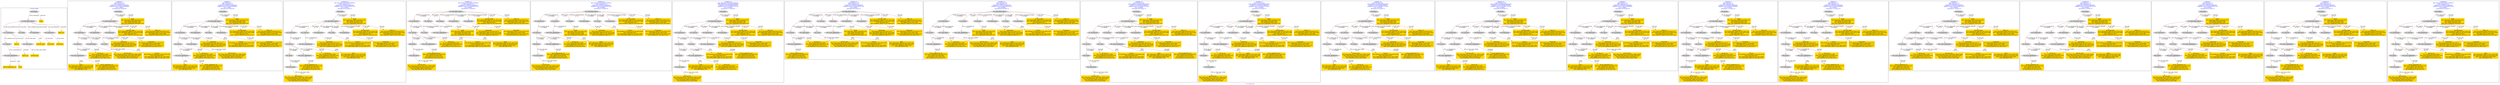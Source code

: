 digraph n0 {
fontcolor="blue"
remincross="true"
label="s22-s-moca.xml"
subgraph cluster_0 {
label="1-correct model"
n2[style="filled",color="white",fillcolor="lightgray",label="E12_Production1"];
n3[style="filled",color="white",fillcolor="lightgray",label="E21_Person1"];
n4[shape="plaintext",style="filled",fillcolor="gold",label="Process"];
n5[style="filled",color="white",fillcolor="lightgray",label="E52_Time-Span1"];
n6[style="filled",color="white",fillcolor="lightgray",label="E82_Actor_Appellation1"];
n7[shape="plaintext",style="filled",fillcolor="gold",label="person_uri"];
n8[style="filled",color="white",fillcolor="lightgray",label="E22_Man-Made_Object1"];
n9[style="filled",color="white",fillcolor="lightgray",label="E35_Title1"];
n10[style="filled",color="white",fillcolor="lightgray",label="E8_Acquisition1"];
n11[style="filled",color="white",fillcolor="lightgray",label="E54_Dimension1"];
n12[shape="plaintext",style="filled",fillcolor="gold",label="object_uri"];
n13[shape="plaintext",style="filled",fillcolor="gold",label="Artwork_Name"];
n14[style="filled",color="white",fillcolor="lightgray",label="E38_Image1"];
n15[shape="plaintext",style="filled",fillcolor="gold",label="image"];
n16[shape="plaintext",style="filled",fillcolor="gold",label="Artwork_Year"];
n17[shape="plaintext",style="filled",fillcolor="gold",label="Dimensions"];
n18[shape="plaintext",style="filled",fillcolor="gold",label="person_appellation_uri"];
n19[shape="plaintext",style="filled",fillcolor="gold",label="name"];
n20[shape="plaintext",style="filled",fillcolor="gold",label="Provenance"];
}
subgraph cluster_1 {
label="candidate 0\nlink coherence:1.0\nnode coherence:1.0\nconfidence:0.5046161979994059\nmapping score:0.534872065999802\ncost:17.99958\n-precision:0.83-recall:0.83"
n22[style="filled",color="white",fillcolor="lightgray",label="E12_Production1"];
n23[style="filled",color="white",fillcolor="lightgray",label="E21_Person1"];
n24[style="filled",color="white",fillcolor="lightgray",label="E52_Time-Span2"];
n25[style="filled",color="white",fillcolor="lightgray",label="E55_Type1"];
n26[style="filled",color="white",fillcolor="lightgray",label="E82_Actor_Appellation1"];
n27[style="filled",color="white",fillcolor="lightgray",label="E22_Man-Made_Object1"];
n28[style="filled",color="white",fillcolor="lightgray",label="E54_Dimension1"];
n29[style="filled",color="white",fillcolor="lightgray",label="E8_Acquisition1"];
n30[style="filled",color="white",fillcolor="lightgray",label="E38_Image1"];
n31[shape="plaintext",style="filled",fillcolor="gold",label="Artwork_Name\n[E73_Information_Object,P3_has_note,0.34]\n[E22_Man-Made_Object,P3_has_note,0.299]\n[E35_Title,label,0.201]\n[E33_Linguistic_Object,P3_has_note,0.16]"];
n32[shape="plaintext",style="filled",fillcolor="gold",label="name\n[E73_Information_Object,P3_has_note,0.29]\n[E22_Man-Made_Object,P3_has_note,0.283]\n[E82_Actor_Appellation,label,0.268]\n[E35_Title,label,0.159]"];
n33[shape="plaintext",style="filled",fillcolor="gold",label="Provenance\n[E73_Information_Object,P3_has_note,0.271]\n[E30_Right,P3_has_note,0.249]\n[E22_Man-Made_Object,P3_has_note,0.245]\n[E8_Acquisition,P3_has_note,0.235]"];
n34[shape="plaintext",style="filled",fillcolor="gold",label="image\n[E22_Man-Made_Object,classLink,0.387]\n[E38_Image,classLink,0.328]\n[E21_Person,classLink,0.166]\n[E82_Actor_Appellation,classLink,0.119]"];
n35[shape="plaintext",style="filled",fillcolor="gold",label="Dimensions\n[E54_Dimension,P3_has_note,0.917]\n[E73_Information_Object,P3_has_note,0.029]\n[E22_Man-Made_Object,P3_has_note,0.028]\n[E82_Actor_Appellation,label,0.027]"];
n36[shape="plaintext",style="filled",fillcolor="gold",label="person_appellation_uri\n[E82_Actor_Appellation,classLink,0.914]\n[E21_Person,classLink,0.06]\n[E30_Right,P3_has_note,0.016]\n[E8_Acquisition,P3_has_note,0.01]"];
n37[shape="plaintext",style="filled",fillcolor="gold",label="object_uri\n[E22_Man-Made_Object,classLink,0.813]\n[E73_Information_Object,P3_has_note,0.064]\n[E30_Right,P3_has_note,0.062]\n[E33_Linguistic_Object,P3_has_note,0.061]"];
n38[shape="plaintext",style="filled",fillcolor="gold",label="Process\n[E29_Design_or_Procedure,P3_has_note,0.435]\n[E55_Type,label,0.407]\n[E73_Information_Object,P3_has_note,0.085]\n[E22_Man-Made_Object,P3_has_note,0.073]"];
n39[shape="plaintext",style="filled",fillcolor="gold",label="Artwork_Year\n[E52_Time-Span,P82_at_some_time_within,0.399]\n[E52_Time-Span,P82b_end_of_the_end,0.395]\n[E22_Man-Made_Object,classLink,0.11]\n[E8_Acquisition,P3_has_note,0.096]"];
n40[shape="plaintext",style="filled",fillcolor="gold",label="person_uri\n[E21_Person,classLink,0.466]\n[E82_Actor_Appellation,classLink,0.333]\n[E30_Right,P3_has_note,0.121]\n[E8_Acquisition,P3_has_note,0.079]"];
}
subgraph cluster_2 {
label="candidate 1\nlink coherence:1.0\nnode coherence:1.0\nconfidence:0.5046161979994059\nmapping score:0.534872065999802\ncost:17.99961\n-precision:0.83-recall:0.83"
n42[style="filled",color="white",fillcolor="lightgray",label="E12_Production1"];
n43[style="filled",color="white",fillcolor="lightgray",label="E21_Person1"];
n44[style="filled",color="white",fillcolor="lightgray",label="E52_Time-Span2"];
n45[style="filled",color="white",fillcolor="lightgray",label="E82_Actor_Appellation1"];
n46[style="filled",color="white",fillcolor="lightgray",label="E22_Man-Made_Object1"];
n47[style="filled",color="white",fillcolor="lightgray",label="E54_Dimension1"];
n48[style="filled",color="white",fillcolor="lightgray",label="E55_Type2"];
n49[style="filled",color="white",fillcolor="lightgray",label="E8_Acquisition1"];
n50[style="filled",color="white",fillcolor="lightgray",label="E38_Image1"];
n51[shape="plaintext",style="filled",fillcolor="gold",label="Artwork_Name\n[E73_Information_Object,P3_has_note,0.34]\n[E22_Man-Made_Object,P3_has_note,0.299]\n[E35_Title,label,0.201]\n[E33_Linguistic_Object,P3_has_note,0.16]"];
n52[shape="plaintext",style="filled",fillcolor="gold",label="name\n[E73_Information_Object,P3_has_note,0.29]\n[E22_Man-Made_Object,P3_has_note,0.283]\n[E82_Actor_Appellation,label,0.268]\n[E35_Title,label,0.159]"];
n53[shape="plaintext",style="filled",fillcolor="gold",label="Process\n[E29_Design_or_Procedure,P3_has_note,0.435]\n[E55_Type,label,0.407]\n[E73_Information_Object,P3_has_note,0.085]\n[E22_Man-Made_Object,P3_has_note,0.073]"];
n54[shape="plaintext",style="filled",fillcolor="gold",label="Provenance\n[E73_Information_Object,P3_has_note,0.271]\n[E30_Right,P3_has_note,0.249]\n[E22_Man-Made_Object,P3_has_note,0.245]\n[E8_Acquisition,P3_has_note,0.235]"];
n55[shape="plaintext",style="filled",fillcolor="gold",label="image\n[E22_Man-Made_Object,classLink,0.387]\n[E38_Image,classLink,0.328]\n[E21_Person,classLink,0.166]\n[E82_Actor_Appellation,classLink,0.119]"];
n56[shape="plaintext",style="filled",fillcolor="gold",label="Dimensions\n[E54_Dimension,P3_has_note,0.917]\n[E73_Information_Object,P3_has_note,0.029]\n[E22_Man-Made_Object,P3_has_note,0.028]\n[E82_Actor_Appellation,label,0.027]"];
n57[shape="plaintext",style="filled",fillcolor="gold",label="person_appellation_uri\n[E82_Actor_Appellation,classLink,0.914]\n[E21_Person,classLink,0.06]\n[E30_Right,P3_has_note,0.016]\n[E8_Acquisition,P3_has_note,0.01]"];
n58[shape="plaintext",style="filled",fillcolor="gold",label="object_uri\n[E22_Man-Made_Object,classLink,0.813]\n[E73_Information_Object,P3_has_note,0.064]\n[E30_Right,P3_has_note,0.062]\n[E33_Linguistic_Object,P3_has_note,0.061]"];
n59[shape="plaintext",style="filled",fillcolor="gold",label="Artwork_Year\n[E52_Time-Span,P82_at_some_time_within,0.399]\n[E52_Time-Span,P82b_end_of_the_end,0.395]\n[E22_Man-Made_Object,classLink,0.11]\n[E8_Acquisition,P3_has_note,0.096]"];
n60[shape="plaintext",style="filled",fillcolor="gold",label="person_uri\n[E21_Person,classLink,0.466]\n[E82_Actor_Appellation,classLink,0.333]\n[E30_Right,P3_has_note,0.121]\n[E8_Acquisition,P3_has_note,0.079]"];
}
subgraph cluster_3 {
label="candidate 10\nlink coherence:0.9523809523809523\nnode coherence:1.0\nconfidence:0.5046161979994059\nmapping score:0.5182053993331354\ncost:20.99958\n-precision:0.62-recall:0.72"
n62[style="filled",color="white",fillcolor="lightgray",label="E12_Production1"];
n63[style="filled",color="white",fillcolor="lightgray",label="E21_Person1"];
n64[style="filled",color="white",fillcolor="lightgray",label="E67_Birth1"];
n65[style="filled",color="white",fillcolor="lightgray",label="E82_Actor_Appellation1"];
n66[style="filled",color="white",fillcolor="lightgray",label="E21_Person2"];
n67[style="filled",color="white",fillcolor="lightgray",label="E82_Actor_Appellation2"];
n68[style="filled",color="white",fillcolor="lightgray",label="E22_Man-Made_Object1"];
n69[style="filled",color="white",fillcolor="lightgray",label="E54_Dimension1"];
n70[style="filled",color="white",fillcolor="lightgray",label="E55_Type2"];
n71[style="filled",color="white",fillcolor="lightgray",label="E8_Acquisition1"];
n72[style="filled",color="white",fillcolor="lightgray",label="E38_Image1"];
n73[style="filled",color="white",fillcolor="lightgray",label="E52_Time-Span1"];
n74[shape="plaintext",style="filled",fillcolor="gold",label="Artwork_Year\n[E52_Time-Span,P82_at_some_time_within,0.399]\n[E52_Time-Span,P82b_end_of_the_end,0.395]\n[E22_Man-Made_Object,classLink,0.11]\n[E8_Acquisition,P3_has_note,0.096]"];
n75[shape="plaintext",style="filled",fillcolor="gold",label="Artwork_Name\n[E73_Information_Object,P3_has_note,0.34]\n[E22_Man-Made_Object,P3_has_note,0.299]\n[E35_Title,label,0.201]\n[E33_Linguistic_Object,P3_has_note,0.16]"];
n76[shape="plaintext",style="filled",fillcolor="gold",label="name\n[E73_Information_Object,P3_has_note,0.29]\n[E22_Man-Made_Object,P3_has_note,0.283]\n[E82_Actor_Appellation,label,0.268]\n[E35_Title,label,0.159]"];
n77[shape="plaintext",style="filled",fillcolor="gold",label="Process\n[E29_Design_or_Procedure,P3_has_note,0.435]\n[E55_Type,label,0.407]\n[E73_Information_Object,P3_has_note,0.085]\n[E22_Man-Made_Object,P3_has_note,0.073]"];
n78[shape="plaintext",style="filled",fillcolor="gold",label="Provenance\n[E73_Information_Object,P3_has_note,0.271]\n[E30_Right,P3_has_note,0.249]\n[E22_Man-Made_Object,P3_has_note,0.245]\n[E8_Acquisition,P3_has_note,0.235]"];
n79[shape="plaintext",style="filled",fillcolor="gold",label="image\n[E22_Man-Made_Object,classLink,0.387]\n[E38_Image,classLink,0.328]\n[E21_Person,classLink,0.166]\n[E82_Actor_Appellation,classLink,0.119]"];
n80[shape="plaintext",style="filled",fillcolor="gold",label="Dimensions\n[E54_Dimension,P3_has_note,0.917]\n[E73_Information_Object,P3_has_note,0.029]\n[E22_Man-Made_Object,P3_has_note,0.028]\n[E82_Actor_Appellation,label,0.027]"];
n81[shape="plaintext",style="filled",fillcolor="gold",label="person_appellation_uri\n[E82_Actor_Appellation,classLink,0.914]\n[E21_Person,classLink,0.06]\n[E30_Right,P3_has_note,0.016]\n[E8_Acquisition,P3_has_note,0.01]"];
n82[shape="plaintext",style="filled",fillcolor="gold",label="object_uri\n[E22_Man-Made_Object,classLink,0.813]\n[E73_Information_Object,P3_has_note,0.064]\n[E30_Right,P3_has_note,0.062]\n[E33_Linguistic_Object,P3_has_note,0.061]"];
n83[shape="plaintext",style="filled",fillcolor="gold",label="person_uri\n[E21_Person,classLink,0.466]\n[E82_Actor_Appellation,classLink,0.333]\n[E30_Right,P3_has_note,0.121]\n[E8_Acquisition,P3_has_note,0.079]"];
}
subgraph cluster_4 {
label="candidate 11\nlink coherence:0.9523809523809523\nnode coherence:1.0\nconfidence:0.5046161979994059\nmapping score:0.5182053993331354\ncost:20.99961\n-precision:0.57-recall:0.67"
n85[style="filled",color="white",fillcolor="lightgray",label="E12_Production1"];
n86[style="filled",color="white",fillcolor="lightgray",label="E21_Person1"];
n87[style="filled",color="white",fillcolor="lightgray",label="E55_Type1"];
n88[style="filled",color="white",fillcolor="lightgray",label="E69_Death1"];
n89[style="filled",color="white",fillcolor="lightgray",label="E82_Actor_Appellation1"];
n90[style="filled",color="white",fillcolor="lightgray",label="E21_Person2"];
n91[style="filled",color="white",fillcolor="lightgray",label="E82_Actor_Appellation2"];
n92[style="filled",color="white",fillcolor="lightgray",label="E22_Man-Made_Object1"];
n93[style="filled",color="white",fillcolor="lightgray",label="E38_Image1"];
n94[style="filled",color="white",fillcolor="lightgray",label="E54_Dimension1"];
n95[style="filled",color="white",fillcolor="lightgray",label="E8_Acquisition1"];
n96[style="filled",color="white",fillcolor="lightgray",label="E52_Time-Span4"];
n97[shape="plaintext",style="filled",fillcolor="gold",label="Artwork_Year\n[E52_Time-Span,P82_at_some_time_within,0.399]\n[E52_Time-Span,P82b_end_of_the_end,0.395]\n[E22_Man-Made_Object,classLink,0.11]\n[E8_Acquisition,P3_has_note,0.096]"];
n98[shape="plaintext",style="filled",fillcolor="gold",label="Artwork_Name\n[E73_Information_Object,P3_has_note,0.34]\n[E22_Man-Made_Object,P3_has_note,0.299]\n[E35_Title,label,0.201]\n[E33_Linguistic_Object,P3_has_note,0.16]"];
n99[shape="plaintext",style="filled",fillcolor="gold",label="name\n[E73_Information_Object,P3_has_note,0.29]\n[E22_Man-Made_Object,P3_has_note,0.283]\n[E82_Actor_Appellation,label,0.268]\n[E35_Title,label,0.159]"];
n100[shape="plaintext",style="filled",fillcolor="gold",label="Provenance\n[E73_Information_Object,P3_has_note,0.271]\n[E30_Right,P3_has_note,0.249]\n[E22_Man-Made_Object,P3_has_note,0.245]\n[E8_Acquisition,P3_has_note,0.235]"];
n101[shape="plaintext",style="filled",fillcolor="gold",label="image\n[E22_Man-Made_Object,classLink,0.387]\n[E38_Image,classLink,0.328]\n[E21_Person,classLink,0.166]\n[E82_Actor_Appellation,classLink,0.119]"];
n102[shape="plaintext",style="filled",fillcolor="gold",label="Dimensions\n[E54_Dimension,P3_has_note,0.917]\n[E73_Information_Object,P3_has_note,0.029]\n[E22_Man-Made_Object,P3_has_note,0.028]\n[E82_Actor_Appellation,label,0.027]"];
n103[shape="plaintext",style="filled",fillcolor="gold",label="person_appellation_uri\n[E82_Actor_Appellation,classLink,0.914]\n[E21_Person,classLink,0.06]\n[E30_Right,P3_has_note,0.016]\n[E8_Acquisition,P3_has_note,0.01]"];
n104[shape="plaintext",style="filled",fillcolor="gold",label="object_uri\n[E22_Man-Made_Object,classLink,0.813]\n[E73_Information_Object,P3_has_note,0.064]\n[E30_Right,P3_has_note,0.062]\n[E33_Linguistic_Object,P3_has_note,0.061]"];
n105[shape="plaintext",style="filled",fillcolor="gold",label="Process\n[E29_Design_or_Procedure,P3_has_note,0.435]\n[E55_Type,label,0.407]\n[E73_Information_Object,P3_has_note,0.085]\n[E22_Man-Made_Object,P3_has_note,0.073]"];
n106[shape="plaintext",style="filled",fillcolor="gold",label="person_uri\n[E21_Person,classLink,0.466]\n[E82_Actor_Appellation,classLink,0.333]\n[E30_Right,P3_has_note,0.121]\n[E8_Acquisition,P3_has_note,0.079]"];
}
subgraph cluster_5 {
label="candidate 12\nlink coherence:0.9523809523809523\nnode coherence:1.0\nconfidence:0.5046161979994059\nmapping score:0.5182053993331354\ncost:20.99964\n-precision:0.57-recall:0.67"
n108[style="filled",color="white",fillcolor="lightgray",label="E12_Production1"];
n109[style="filled",color="white",fillcolor="lightgray",label="E21_Person1"];
n110[style="filled",color="white",fillcolor="lightgray",label="E69_Death1"];
n111[style="filled",color="white",fillcolor="lightgray",label="E82_Actor_Appellation1"];
n112[style="filled",color="white",fillcolor="lightgray",label="E21_Person2"];
n113[style="filled",color="white",fillcolor="lightgray",label="E82_Actor_Appellation2"];
n114[style="filled",color="white",fillcolor="lightgray",label="E22_Man-Made_Object1"];
n115[style="filled",color="white",fillcolor="lightgray",label="E38_Image1"];
n116[style="filled",color="white",fillcolor="lightgray",label="E54_Dimension1"];
n117[style="filled",color="white",fillcolor="lightgray",label="E55_Type2"];
n118[style="filled",color="white",fillcolor="lightgray",label="E8_Acquisition1"];
n119[style="filled",color="white",fillcolor="lightgray",label="E52_Time-Span4"];
n120[shape="plaintext",style="filled",fillcolor="gold",label="Artwork_Year\n[E52_Time-Span,P82_at_some_time_within,0.399]\n[E52_Time-Span,P82b_end_of_the_end,0.395]\n[E22_Man-Made_Object,classLink,0.11]\n[E8_Acquisition,P3_has_note,0.096]"];
n121[shape="plaintext",style="filled",fillcolor="gold",label="Artwork_Name\n[E73_Information_Object,P3_has_note,0.34]\n[E22_Man-Made_Object,P3_has_note,0.299]\n[E35_Title,label,0.201]\n[E33_Linguistic_Object,P3_has_note,0.16]"];
n122[shape="plaintext",style="filled",fillcolor="gold",label="name\n[E73_Information_Object,P3_has_note,0.29]\n[E22_Man-Made_Object,P3_has_note,0.283]\n[E82_Actor_Appellation,label,0.268]\n[E35_Title,label,0.159]"];
n123[shape="plaintext",style="filled",fillcolor="gold",label="Process\n[E29_Design_or_Procedure,P3_has_note,0.435]\n[E55_Type,label,0.407]\n[E73_Information_Object,P3_has_note,0.085]\n[E22_Man-Made_Object,P3_has_note,0.073]"];
n124[shape="plaintext",style="filled",fillcolor="gold",label="Provenance\n[E73_Information_Object,P3_has_note,0.271]\n[E30_Right,P3_has_note,0.249]\n[E22_Man-Made_Object,P3_has_note,0.245]\n[E8_Acquisition,P3_has_note,0.235]"];
n125[shape="plaintext",style="filled",fillcolor="gold",label="image\n[E22_Man-Made_Object,classLink,0.387]\n[E38_Image,classLink,0.328]\n[E21_Person,classLink,0.166]\n[E82_Actor_Appellation,classLink,0.119]"];
n126[shape="plaintext",style="filled",fillcolor="gold",label="Dimensions\n[E54_Dimension,P3_has_note,0.917]\n[E73_Information_Object,P3_has_note,0.029]\n[E22_Man-Made_Object,P3_has_note,0.028]\n[E82_Actor_Appellation,label,0.027]"];
n127[shape="plaintext",style="filled",fillcolor="gold",label="person_appellation_uri\n[E82_Actor_Appellation,classLink,0.914]\n[E21_Person,classLink,0.06]\n[E30_Right,P3_has_note,0.016]\n[E8_Acquisition,P3_has_note,0.01]"];
n128[shape="plaintext",style="filled",fillcolor="gold",label="object_uri\n[E22_Man-Made_Object,classLink,0.813]\n[E73_Information_Object,P3_has_note,0.064]\n[E30_Right,P3_has_note,0.062]\n[E33_Linguistic_Object,P3_has_note,0.061]"];
n129[shape="plaintext",style="filled",fillcolor="gold",label="person_uri\n[E21_Person,classLink,0.466]\n[E82_Actor_Appellation,classLink,0.333]\n[E30_Right,P3_has_note,0.121]\n[E8_Acquisition,P3_has_note,0.079]"];
}
subgraph cluster_6 {
label="candidate 13\nlink coherence:0.9523809523809523\nnode coherence:0.9444444444444444\nconfidence:0.49128826987869206\nmapping score:0.5119109047743788\ncost:119.99958\n-precision:0.57-recall:0.67"
n131[style="filled",color="white",fillcolor="lightgray",label="E12_Production1"];
n132[style="filled",color="white",fillcolor="lightgray",label="E21_Person1"];
n133[style="filled",color="white",fillcolor="lightgray",label="E55_Type1"];
n134[style="filled",color="white",fillcolor="lightgray",label="E69_Death1"];
n135[style="filled",color="white",fillcolor="lightgray",label="E82_Actor_Appellation1"];
n136[style="filled",color="white",fillcolor="lightgray",label="E21_Person2"];
n137[style="filled",color="white",fillcolor="lightgray",label="E82_Actor_Appellation2"];
n138[style="filled",color="white",fillcolor="lightgray",label="E22_Man-Made_Object1"];
n139[style="filled",color="white",fillcolor="lightgray",label="E54_Dimension1"];
n140[style="filled",color="white",fillcolor="lightgray",label="E8_Acquisition1"];
n141[style="filled",color="white",fillcolor="lightgray",label="E38_Image1"];
n142[style="filled",color="white",fillcolor="lightgray",label="E52_Time-Span4"];
n143[shape="plaintext",style="filled",fillcolor="gold",label="Artwork_Year\n[E52_Time-Span,P82_at_some_time_within,0.399]\n[E52_Time-Span,P82b_end_of_the_end,0.395]\n[E22_Man-Made_Object,classLink,0.11]\n[E8_Acquisition,P3_has_note,0.096]"];
n144[shape="plaintext",style="filled",fillcolor="gold",label="Artwork_Name\n[E73_Information_Object,P3_has_note,0.34]\n[E22_Man-Made_Object,P3_has_note,0.299]\n[E35_Title,label,0.201]\n[E33_Linguistic_Object,P3_has_note,0.16]"];
n145[shape="plaintext",style="filled",fillcolor="gold",label="name\n[E73_Information_Object,P3_has_note,0.29]\n[E22_Man-Made_Object,P3_has_note,0.283]\n[E82_Actor_Appellation,label,0.268]\n[E35_Title,label,0.159]"];
n146[shape="plaintext",style="filled",fillcolor="gold",label="Provenance\n[E73_Information_Object,P3_has_note,0.271]\n[E30_Right,P3_has_note,0.249]\n[E22_Man-Made_Object,P3_has_note,0.245]\n[E8_Acquisition,P3_has_note,0.235]"];
n147[shape="plaintext",style="filled",fillcolor="gold",label="person_appellation_uri\n[E82_Actor_Appellation,classLink,0.914]\n[E21_Person,classLink,0.06]\n[E30_Right,P3_has_note,0.016]\n[E8_Acquisition,P3_has_note,0.01]"];
n148[shape="plaintext",style="filled",fillcolor="gold",label="image\n[E22_Man-Made_Object,classLink,0.387]\n[E38_Image,classLink,0.328]\n[E21_Person,classLink,0.166]\n[E82_Actor_Appellation,classLink,0.119]"];
n149[shape="plaintext",style="filled",fillcolor="gold",label="Dimensions\n[E54_Dimension,P3_has_note,0.917]\n[E73_Information_Object,P3_has_note,0.029]\n[E22_Man-Made_Object,P3_has_note,0.028]\n[E82_Actor_Appellation,label,0.027]"];
n150[shape="plaintext",style="filled",fillcolor="gold",label="person_uri\n[E21_Person,classLink,0.466]\n[E82_Actor_Appellation,classLink,0.333]\n[E30_Right,P3_has_note,0.121]\n[E8_Acquisition,P3_has_note,0.079]"];
n151[shape="plaintext",style="filled",fillcolor="gold",label="object_uri\n[E22_Man-Made_Object,classLink,0.813]\n[E73_Information_Object,P3_has_note,0.064]\n[E30_Right,P3_has_note,0.062]\n[E33_Linguistic_Object,P3_has_note,0.061]"];
n152[shape="plaintext",style="filled",fillcolor="gold",label="Process\n[E29_Design_or_Procedure,P3_has_note,0.435]\n[E55_Type,label,0.407]\n[E73_Information_Object,P3_has_note,0.085]\n[E22_Man-Made_Object,P3_has_note,0.073]"];
}
subgraph cluster_7 {
label="candidate 14\nlink coherence:0.95\nnode coherence:1.0\nconfidence:0.5046161979994059\nmapping score:0.5182053993331354\ncost:19.99961\n-precision:0.65-recall:0.72"
n154[style="filled",color="white",fillcolor="lightgray",label="E12_Production1"];
n155[style="filled",color="white",fillcolor="lightgray",label="E21_Person1"];
n156[style="filled",color="white",fillcolor="lightgray",label="E52_Time-Span2"];
n157[style="filled",color="white",fillcolor="lightgray",label="E55_Type1"];
n158[style="filled",color="white",fillcolor="lightgray",label="E82_Actor_Appellation1"];
n159[style="filled",color="white",fillcolor="lightgray",label="E21_Person2"];
n160[style="filled",color="white",fillcolor="lightgray",label="E82_Actor_Appellation2"];
n161[style="filled",color="white",fillcolor="lightgray",label="E22_Man-Made_Object1"];
n162[style="filled",color="white",fillcolor="lightgray",label="E38_Image1"];
n163[style="filled",color="white",fillcolor="lightgray",label="E54_Dimension1"];
n164[style="filled",color="white",fillcolor="lightgray",label="E8_Acquisition1"];
n165[shape="plaintext",style="filled",fillcolor="gold",label="Artwork_Name\n[E73_Information_Object,P3_has_note,0.34]\n[E22_Man-Made_Object,P3_has_note,0.299]\n[E35_Title,label,0.201]\n[E33_Linguistic_Object,P3_has_note,0.16]"];
n166[shape="plaintext",style="filled",fillcolor="gold",label="name\n[E73_Information_Object,P3_has_note,0.29]\n[E22_Man-Made_Object,P3_has_note,0.283]\n[E82_Actor_Appellation,label,0.268]\n[E35_Title,label,0.159]"];
n167[shape="plaintext",style="filled",fillcolor="gold",label="Provenance\n[E73_Information_Object,P3_has_note,0.271]\n[E30_Right,P3_has_note,0.249]\n[E22_Man-Made_Object,P3_has_note,0.245]\n[E8_Acquisition,P3_has_note,0.235]"];
n168[shape="plaintext",style="filled",fillcolor="gold",label="image\n[E22_Man-Made_Object,classLink,0.387]\n[E38_Image,classLink,0.328]\n[E21_Person,classLink,0.166]\n[E82_Actor_Appellation,classLink,0.119]"];
n169[shape="plaintext",style="filled",fillcolor="gold",label="Dimensions\n[E54_Dimension,P3_has_note,0.917]\n[E73_Information_Object,P3_has_note,0.029]\n[E22_Man-Made_Object,P3_has_note,0.028]\n[E82_Actor_Appellation,label,0.027]"];
n170[shape="plaintext",style="filled",fillcolor="gold",label="person_appellation_uri\n[E82_Actor_Appellation,classLink,0.914]\n[E21_Person,classLink,0.06]\n[E30_Right,P3_has_note,0.016]\n[E8_Acquisition,P3_has_note,0.01]"];
n171[shape="plaintext",style="filled",fillcolor="gold",label="object_uri\n[E22_Man-Made_Object,classLink,0.813]\n[E73_Information_Object,P3_has_note,0.064]\n[E30_Right,P3_has_note,0.062]\n[E33_Linguistic_Object,P3_has_note,0.061]"];
n172[shape="plaintext",style="filled",fillcolor="gold",label="Process\n[E29_Design_or_Procedure,P3_has_note,0.435]\n[E55_Type,label,0.407]\n[E73_Information_Object,P3_has_note,0.085]\n[E22_Man-Made_Object,P3_has_note,0.073]"];
n173[shape="plaintext",style="filled",fillcolor="gold",label="Artwork_Year\n[E52_Time-Span,P82_at_some_time_within,0.399]\n[E52_Time-Span,P82b_end_of_the_end,0.395]\n[E22_Man-Made_Object,classLink,0.11]\n[E8_Acquisition,P3_has_note,0.096]"];
n174[shape="plaintext",style="filled",fillcolor="gold",label="person_uri\n[E21_Person,classLink,0.466]\n[E82_Actor_Appellation,classLink,0.333]\n[E30_Right,P3_has_note,0.121]\n[E8_Acquisition,P3_has_note,0.079]"];
}
subgraph cluster_8 {
label="candidate 15\nlink coherence:0.95\nnode coherence:1.0\nconfidence:0.5046161979994059\nmapping score:0.5182053993331354\ncost:19.99964\n-precision:0.65-recall:0.72"
n176[style="filled",color="white",fillcolor="lightgray",label="E12_Production1"];
n177[style="filled",color="white",fillcolor="lightgray",label="E21_Person1"];
n178[style="filled",color="white",fillcolor="lightgray",label="E52_Time-Span2"];
n179[style="filled",color="white",fillcolor="lightgray",label="E82_Actor_Appellation1"];
n180[style="filled",color="white",fillcolor="lightgray",label="E21_Person2"];
n181[style="filled",color="white",fillcolor="lightgray",label="E82_Actor_Appellation2"];
n182[style="filled",color="white",fillcolor="lightgray",label="E22_Man-Made_Object1"];
n183[style="filled",color="white",fillcolor="lightgray",label="E38_Image1"];
n184[style="filled",color="white",fillcolor="lightgray",label="E54_Dimension1"];
n185[style="filled",color="white",fillcolor="lightgray",label="E55_Type2"];
n186[style="filled",color="white",fillcolor="lightgray",label="E8_Acquisition1"];
n187[shape="plaintext",style="filled",fillcolor="gold",label="Artwork_Name\n[E73_Information_Object,P3_has_note,0.34]\n[E22_Man-Made_Object,P3_has_note,0.299]\n[E35_Title,label,0.201]\n[E33_Linguistic_Object,P3_has_note,0.16]"];
n188[shape="plaintext",style="filled",fillcolor="gold",label="name\n[E73_Information_Object,P3_has_note,0.29]\n[E22_Man-Made_Object,P3_has_note,0.283]\n[E82_Actor_Appellation,label,0.268]\n[E35_Title,label,0.159]"];
n189[shape="plaintext",style="filled",fillcolor="gold",label="Process\n[E29_Design_or_Procedure,P3_has_note,0.435]\n[E55_Type,label,0.407]\n[E73_Information_Object,P3_has_note,0.085]\n[E22_Man-Made_Object,P3_has_note,0.073]"];
n190[shape="plaintext",style="filled",fillcolor="gold",label="Provenance\n[E73_Information_Object,P3_has_note,0.271]\n[E30_Right,P3_has_note,0.249]\n[E22_Man-Made_Object,P3_has_note,0.245]\n[E8_Acquisition,P3_has_note,0.235]"];
n191[shape="plaintext",style="filled",fillcolor="gold",label="image\n[E22_Man-Made_Object,classLink,0.387]\n[E38_Image,classLink,0.328]\n[E21_Person,classLink,0.166]\n[E82_Actor_Appellation,classLink,0.119]"];
n192[shape="plaintext",style="filled",fillcolor="gold",label="Dimensions\n[E54_Dimension,P3_has_note,0.917]\n[E73_Information_Object,P3_has_note,0.029]\n[E22_Man-Made_Object,P3_has_note,0.028]\n[E82_Actor_Appellation,label,0.027]"];
n193[shape="plaintext",style="filled",fillcolor="gold",label="person_appellation_uri\n[E82_Actor_Appellation,classLink,0.914]\n[E21_Person,classLink,0.06]\n[E30_Right,P3_has_note,0.016]\n[E8_Acquisition,P3_has_note,0.01]"];
n194[shape="plaintext",style="filled",fillcolor="gold",label="object_uri\n[E22_Man-Made_Object,classLink,0.813]\n[E73_Information_Object,P3_has_note,0.064]\n[E30_Right,P3_has_note,0.062]\n[E33_Linguistic_Object,P3_has_note,0.061]"];
n195[shape="plaintext",style="filled",fillcolor="gold",label="Artwork_Year\n[E52_Time-Span,P82_at_some_time_within,0.399]\n[E52_Time-Span,P82b_end_of_the_end,0.395]\n[E22_Man-Made_Object,classLink,0.11]\n[E8_Acquisition,P3_has_note,0.096]"];
n196[shape="plaintext",style="filled",fillcolor="gold",label="person_uri\n[E21_Person,classLink,0.466]\n[E82_Actor_Appellation,classLink,0.333]\n[E30_Right,P3_has_note,0.121]\n[E8_Acquisition,P3_has_note,0.079]"];
}
subgraph cluster_9 {
label="candidate 16\nlink coherence:0.95\nnode coherence:0.9444444444444444\nconfidence:0.5046161979994059\nmapping score:0.5163535474812835\ncost:118.99965\n-precision:0.65-recall:0.72"
n198[style="filled",color="white",fillcolor="lightgray",label="E12_Production1"];
n199[style="filled",color="white",fillcolor="lightgray",label="E21_Person1"];
n200[style="filled",color="white",fillcolor="lightgray",label="E55_Type1"];
n201[style="filled",color="white",fillcolor="lightgray",label="E69_Death1"];
n202[style="filled",color="white",fillcolor="lightgray",label="E21_Person2"];
n203[style="filled",color="white",fillcolor="lightgray",label="E82_Actor_Appellation2"];
n204[style="filled",color="white",fillcolor="lightgray",label="E22_Man-Made_Object1"];
n205[style="filled",color="white",fillcolor="lightgray",label="E54_Dimension1"];
n206[style="filled",color="white",fillcolor="lightgray",label="E8_Acquisition1"];
n207[style="filled",color="white",fillcolor="lightgray",label="E38_Image1"];
n208[style="filled",color="white",fillcolor="lightgray",label="E52_Time-Span4"];
n209[shape="plaintext",style="filled",fillcolor="gold",label="Artwork_Year\n[E52_Time-Span,P82_at_some_time_within,0.399]\n[E52_Time-Span,P82b_end_of_the_end,0.395]\n[E22_Man-Made_Object,classLink,0.11]\n[E8_Acquisition,P3_has_note,0.096]"];
n210[shape="plaintext",style="filled",fillcolor="gold",label="Artwork_Name\n[E73_Information_Object,P3_has_note,0.34]\n[E22_Man-Made_Object,P3_has_note,0.299]\n[E35_Title,label,0.201]\n[E33_Linguistic_Object,P3_has_note,0.16]"];
n211[shape="plaintext",style="filled",fillcolor="gold",label="name\n[E73_Information_Object,P3_has_note,0.29]\n[E22_Man-Made_Object,P3_has_note,0.283]\n[E82_Actor_Appellation,label,0.268]\n[E35_Title,label,0.159]"];
n212[shape="plaintext",style="filled",fillcolor="gold",label="Provenance\n[E73_Information_Object,P3_has_note,0.271]\n[E30_Right,P3_has_note,0.249]\n[E22_Man-Made_Object,P3_has_note,0.245]\n[E8_Acquisition,P3_has_note,0.235]"];
n213[shape="plaintext",style="filled",fillcolor="gold",label="person_appellation_uri\n[E82_Actor_Appellation,classLink,0.914]\n[E21_Person,classLink,0.06]\n[E30_Right,P3_has_note,0.016]\n[E8_Acquisition,P3_has_note,0.01]"];
n214[shape="plaintext",style="filled",fillcolor="gold",label="image\n[E22_Man-Made_Object,classLink,0.387]\n[E38_Image,classLink,0.328]\n[E21_Person,classLink,0.166]\n[E82_Actor_Appellation,classLink,0.119]"];
n215[shape="plaintext",style="filled",fillcolor="gold",label="Dimensions\n[E54_Dimension,P3_has_note,0.917]\n[E73_Information_Object,P3_has_note,0.029]\n[E22_Man-Made_Object,P3_has_note,0.028]\n[E82_Actor_Appellation,label,0.027]"];
n216[shape="plaintext",style="filled",fillcolor="gold",label="object_uri\n[E22_Man-Made_Object,classLink,0.813]\n[E73_Information_Object,P3_has_note,0.064]\n[E30_Right,P3_has_note,0.062]\n[E33_Linguistic_Object,P3_has_note,0.061]"];
n217[shape="plaintext",style="filled",fillcolor="gold",label="Process\n[E29_Design_or_Procedure,P3_has_note,0.435]\n[E55_Type,label,0.407]\n[E73_Information_Object,P3_has_note,0.085]\n[E22_Man-Made_Object,P3_has_note,0.073]"];
n218[shape="plaintext",style="filled",fillcolor="gold",label="person_uri\n[E21_Person,classLink,0.466]\n[E82_Actor_Appellation,classLink,0.333]\n[E30_Right,P3_has_note,0.121]\n[E8_Acquisition,P3_has_note,0.079]"];
}
subgraph cluster_10 {
label="candidate 17\nlink coherence:0.95\nnode coherence:0.9444444444444444\nconfidence:0.5046161979994059\nmapping score:0.5163535474812835\ncost:118.99968\n-precision:0.65-recall:0.72"
n220[style="filled",color="white",fillcolor="lightgray",label="E12_Production1"];
n221[style="filled",color="white",fillcolor="lightgray",label="E21_Person1"];
n222[style="filled",color="white",fillcolor="lightgray",label="E69_Death1"];
n223[style="filled",color="white",fillcolor="lightgray",label="E21_Person2"];
n224[style="filled",color="white",fillcolor="lightgray",label="E82_Actor_Appellation2"];
n225[style="filled",color="white",fillcolor="lightgray",label="E22_Man-Made_Object1"];
n226[style="filled",color="white",fillcolor="lightgray",label="E54_Dimension1"];
n227[style="filled",color="white",fillcolor="lightgray",label="E55_Type2"];
n228[style="filled",color="white",fillcolor="lightgray",label="E8_Acquisition1"];
n229[style="filled",color="white",fillcolor="lightgray",label="E38_Image1"];
n230[style="filled",color="white",fillcolor="lightgray",label="E52_Time-Span4"];
n231[shape="plaintext",style="filled",fillcolor="gold",label="Artwork_Year\n[E52_Time-Span,P82_at_some_time_within,0.399]\n[E52_Time-Span,P82b_end_of_the_end,0.395]\n[E22_Man-Made_Object,classLink,0.11]\n[E8_Acquisition,P3_has_note,0.096]"];
n232[shape="plaintext",style="filled",fillcolor="gold",label="Artwork_Name\n[E73_Information_Object,P3_has_note,0.34]\n[E22_Man-Made_Object,P3_has_note,0.299]\n[E35_Title,label,0.201]\n[E33_Linguistic_Object,P3_has_note,0.16]"];
n233[shape="plaintext",style="filled",fillcolor="gold",label="name\n[E73_Information_Object,P3_has_note,0.29]\n[E22_Man-Made_Object,P3_has_note,0.283]\n[E82_Actor_Appellation,label,0.268]\n[E35_Title,label,0.159]"];
n234[shape="plaintext",style="filled",fillcolor="gold",label="Process\n[E29_Design_or_Procedure,P3_has_note,0.435]\n[E55_Type,label,0.407]\n[E73_Information_Object,P3_has_note,0.085]\n[E22_Man-Made_Object,P3_has_note,0.073]"];
n235[shape="plaintext",style="filled",fillcolor="gold",label="Provenance\n[E73_Information_Object,P3_has_note,0.271]\n[E30_Right,P3_has_note,0.249]\n[E22_Man-Made_Object,P3_has_note,0.245]\n[E8_Acquisition,P3_has_note,0.235]"];
n236[shape="plaintext",style="filled",fillcolor="gold",label="person_appellation_uri\n[E82_Actor_Appellation,classLink,0.914]\n[E21_Person,classLink,0.06]\n[E30_Right,P3_has_note,0.016]\n[E8_Acquisition,P3_has_note,0.01]"];
n237[shape="plaintext",style="filled",fillcolor="gold",label="image\n[E22_Man-Made_Object,classLink,0.387]\n[E38_Image,classLink,0.328]\n[E21_Person,classLink,0.166]\n[E82_Actor_Appellation,classLink,0.119]"];
n238[shape="plaintext",style="filled",fillcolor="gold",label="Dimensions\n[E54_Dimension,P3_has_note,0.917]\n[E73_Information_Object,P3_has_note,0.029]\n[E22_Man-Made_Object,P3_has_note,0.028]\n[E82_Actor_Appellation,label,0.027]"];
n239[shape="plaintext",style="filled",fillcolor="gold",label="object_uri\n[E22_Man-Made_Object,classLink,0.813]\n[E73_Information_Object,P3_has_note,0.064]\n[E30_Right,P3_has_note,0.062]\n[E33_Linguistic_Object,P3_has_note,0.061]"];
n240[shape="plaintext",style="filled",fillcolor="gold",label="person_uri\n[E21_Person,classLink,0.466]\n[E82_Actor_Appellation,classLink,0.333]\n[E30_Right,P3_has_note,0.121]\n[E8_Acquisition,P3_has_note,0.079]"];
}
subgraph cluster_11 {
label="candidate 18\nlink coherence:0.95\nnode coherence:0.9444444444444444\nconfidence:0.49128826987869206\nmapping score:0.5119109047743788\ncost:118.99958\n-precision:0.65-recall:0.72"
n242[style="filled",color="white",fillcolor="lightgray",label="E12_Production1"];
n243[style="filled",color="white",fillcolor="lightgray",label="E21_Person1"];
n244[style="filled",color="white",fillcolor="lightgray",label="E52_Time-Span2"];
n245[style="filled",color="white",fillcolor="lightgray",label="E55_Type1"];
n246[style="filled",color="white",fillcolor="lightgray",label="E82_Actor_Appellation1"];
n247[style="filled",color="white",fillcolor="lightgray",label="E21_Person2"];
n248[style="filled",color="white",fillcolor="lightgray",label="E82_Actor_Appellation2"];
n249[style="filled",color="white",fillcolor="lightgray",label="E22_Man-Made_Object1"];
n250[style="filled",color="white",fillcolor="lightgray",label="E54_Dimension1"];
n251[style="filled",color="white",fillcolor="lightgray",label="E8_Acquisition1"];
n252[style="filled",color="white",fillcolor="lightgray",label="E38_Image1"];
n253[shape="plaintext",style="filled",fillcolor="gold",label="Artwork_Name\n[E73_Information_Object,P3_has_note,0.34]\n[E22_Man-Made_Object,P3_has_note,0.299]\n[E35_Title,label,0.201]\n[E33_Linguistic_Object,P3_has_note,0.16]"];
n254[shape="plaintext",style="filled",fillcolor="gold",label="name\n[E73_Information_Object,P3_has_note,0.29]\n[E22_Man-Made_Object,P3_has_note,0.283]\n[E82_Actor_Appellation,label,0.268]\n[E35_Title,label,0.159]"];
n255[shape="plaintext",style="filled",fillcolor="gold",label="Provenance\n[E73_Information_Object,P3_has_note,0.271]\n[E30_Right,P3_has_note,0.249]\n[E22_Man-Made_Object,P3_has_note,0.245]\n[E8_Acquisition,P3_has_note,0.235]"];
n256[shape="plaintext",style="filled",fillcolor="gold",label="person_appellation_uri\n[E82_Actor_Appellation,classLink,0.914]\n[E21_Person,classLink,0.06]\n[E30_Right,P3_has_note,0.016]\n[E8_Acquisition,P3_has_note,0.01]"];
n257[shape="plaintext",style="filled",fillcolor="gold",label="image\n[E22_Man-Made_Object,classLink,0.387]\n[E38_Image,classLink,0.328]\n[E21_Person,classLink,0.166]\n[E82_Actor_Appellation,classLink,0.119]"];
n258[shape="plaintext",style="filled",fillcolor="gold",label="Dimensions\n[E54_Dimension,P3_has_note,0.917]\n[E73_Information_Object,P3_has_note,0.029]\n[E22_Man-Made_Object,P3_has_note,0.028]\n[E82_Actor_Appellation,label,0.027]"];
n259[shape="plaintext",style="filled",fillcolor="gold",label="person_uri\n[E21_Person,classLink,0.466]\n[E82_Actor_Appellation,classLink,0.333]\n[E30_Right,P3_has_note,0.121]\n[E8_Acquisition,P3_has_note,0.079]"];
n260[shape="plaintext",style="filled",fillcolor="gold",label="object_uri\n[E22_Man-Made_Object,classLink,0.813]\n[E73_Information_Object,P3_has_note,0.064]\n[E30_Right,P3_has_note,0.062]\n[E33_Linguistic_Object,P3_has_note,0.061]"];
n261[shape="plaintext",style="filled",fillcolor="gold",label="Process\n[E29_Design_or_Procedure,P3_has_note,0.435]\n[E55_Type,label,0.407]\n[E73_Information_Object,P3_has_note,0.085]\n[E22_Man-Made_Object,P3_has_note,0.073]"];
n262[shape="plaintext",style="filled",fillcolor="gold",label="Artwork_Year\n[E52_Time-Span,P82_at_some_time_within,0.399]\n[E52_Time-Span,P82b_end_of_the_end,0.395]\n[E22_Man-Made_Object,classLink,0.11]\n[E8_Acquisition,P3_has_note,0.096]"];
}
subgraph cluster_12 {
label="candidate 19\nlink coherence:0.95\nnode coherence:0.9444444444444444\nconfidence:0.49128826987869206\nmapping score:0.5119109047743788\ncost:118.99961\n-precision:0.65-recall:0.72"
n264[style="filled",color="white",fillcolor="lightgray",label="E12_Production1"];
n265[style="filled",color="white",fillcolor="lightgray",label="E21_Person1"];
n266[style="filled",color="white",fillcolor="lightgray",label="E52_Time-Span2"];
n267[style="filled",color="white",fillcolor="lightgray",label="E82_Actor_Appellation1"];
n268[style="filled",color="white",fillcolor="lightgray",label="E21_Person2"];
n269[style="filled",color="white",fillcolor="lightgray",label="E82_Actor_Appellation2"];
n270[style="filled",color="white",fillcolor="lightgray",label="E22_Man-Made_Object1"];
n271[style="filled",color="white",fillcolor="lightgray",label="E54_Dimension1"];
n272[style="filled",color="white",fillcolor="lightgray",label="E55_Type2"];
n273[style="filled",color="white",fillcolor="lightgray",label="E8_Acquisition1"];
n274[style="filled",color="white",fillcolor="lightgray",label="E38_Image1"];
n275[shape="plaintext",style="filled",fillcolor="gold",label="Artwork_Name\n[E73_Information_Object,P3_has_note,0.34]\n[E22_Man-Made_Object,P3_has_note,0.299]\n[E35_Title,label,0.201]\n[E33_Linguistic_Object,P3_has_note,0.16]"];
n276[shape="plaintext",style="filled",fillcolor="gold",label="name\n[E73_Information_Object,P3_has_note,0.29]\n[E22_Man-Made_Object,P3_has_note,0.283]\n[E82_Actor_Appellation,label,0.268]\n[E35_Title,label,0.159]"];
n277[shape="plaintext",style="filled",fillcolor="gold",label="Process\n[E29_Design_or_Procedure,P3_has_note,0.435]\n[E55_Type,label,0.407]\n[E73_Information_Object,P3_has_note,0.085]\n[E22_Man-Made_Object,P3_has_note,0.073]"];
n278[shape="plaintext",style="filled",fillcolor="gold",label="Provenance\n[E73_Information_Object,P3_has_note,0.271]\n[E30_Right,P3_has_note,0.249]\n[E22_Man-Made_Object,P3_has_note,0.245]\n[E8_Acquisition,P3_has_note,0.235]"];
n279[shape="plaintext",style="filled",fillcolor="gold",label="person_appellation_uri\n[E82_Actor_Appellation,classLink,0.914]\n[E21_Person,classLink,0.06]\n[E30_Right,P3_has_note,0.016]\n[E8_Acquisition,P3_has_note,0.01]"];
n280[shape="plaintext",style="filled",fillcolor="gold",label="image\n[E22_Man-Made_Object,classLink,0.387]\n[E38_Image,classLink,0.328]\n[E21_Person,classLink,0.166]\n[E82_Actor_Appellation,classLink,0.119]"];
n281[shape="plaintext",style="filled",fillcolor="gold",label="Dimensions\n[E54_Dimension,P3_has_note,0.917]\n[E73_Information_Object,P3_has_note,0.029]\n[E22_Man-Made_Object,P3_has_note,0.028]\n[E82_Actor_Appellation,label,0.027]"];
n282[shape="plaintext",style="filled",fillcolor="gold",label="person_uri\n[E21_Person,classLink,0.466]\n[E82_Actor_Appellation,classLink,0.333]\n[E30_Right,P3_has_note,0.121]\n[E8_Acquisition,P3_has_note,0.079]"];
n283[shape="plaintext",style="filled",fillcolor="gold",label="object_uri\n[E22_Man-Made_Object,classLink,0.813]\n[E73_Information_Object,P3_has_note,0.064]\n[E30_Right,P3_has_note,0.062]\n[E33_Linguistic_Object,P3_has_note,0.061]"];
n284[shape="plaintext",style="filled",fillcolor="gold",label="Artwork_Year\n[E52_Time-Span,P82_at_some_time_within,0.399]\n[E52_Time-Span,P82b_end_of_the_end,0.395]\n[E22_Man-Made_Object,classLink,0.11]\n[E8_Acquisition,P3_has_note,0.096]"];
}
subgraph cluster_13 {
label="candidate 2\nlink coherence:1.0\nnode coherence:1.0\nconfidence:0.5046161979994059\nmapping score:0.534872065999802\ncost:17.99963\n-precision:0.83-recall:0.83"
n286[style="filled",color="white",fillcolor="lightgray",label="E12_Production1"];
n287[style="filled",color="white",fillcolor="lightgray",label="E21_Person1"];
n288[style="filled",color="white",fillcolor="lightgray",label="E52_Time-Span2"];
n289[style="filled",color="white",fillcolor="lightgray",label="E82_Actor_Appellation1"];
n290[style="filled",color="white",fillcolor="lightgray",label="E22_Man-Made_Object1"];
n291[style="filled",color="white",fillcolor="lightgray",label="E54_Dimension1"];
n292[style="filled",color="white",fillcolor="lightgray",label="E55_Type3"];
n293[style="filled",color="white",fillcolor="lightgray",label="E8_Acquisition1"];
n294[style="filled",color="white",fillcolor="lightgray",label="E38_Image1"];
n295[shape="plaintext",style="filled",fillcolor="gold",label="Artwork_Name\n[E73_Information_Object,P3_has_note,0.34]\n[E22_Man-Made_Object,P3_has_note,0.299]\n[E35_Title,label,0.201]\n[E33_Linguistic_Object,P3_has_note,0.16]"];
n296[shape="plaintext",style="filled",fillcolor="gold",label="name\n[E73_Information_Object,P3_has_note,0.29]\n[E22_Man-Made_Object,P3_has_note,0.283]\n[E82_Actor_Appellation,label,0.268]\n[E35_Title,label,0.159]"];
n297[shape="plaintext",style="filled",fillcolor="gold",label="Process\n[E29_Design_or_Procedure,P3_has_note,0.435]\n[E55_Type,label,0.407]\n[E73_Information_Object,P3_has_note,0.085]\n[E22_Man-Made_Object,P3_has_note,0.073]"];
n298[shape="plaintext",style="filled",fillcolor="gold",label="Provenance\n[E73_Information_Object,P3_has_note,0.271]\n[E30_Right,P3_has_note,0.249]\n[E22_Man-Made_Object,P3_has_note,0.245]\n[E8_Acquisition,P3_has_note,0.235]"];
n299[shape="plaintext",style="filled",fillcolor="gold",label="image\n[E22_Man-Made_Object,classLink,0.387]\n[E38_Image,classLink,0.328]\n[E21_Person,classLink,0.166]\n[E82_Actor_Appellation,classLink,0.119]"];
n300[shape="plaintext",style="filled",fillcolor="gold",label="Dimensions\n[E54_Dimension,P3_has_note,0.917]\n[E73_Information_Object,P3_has_note,0.029]\n[E22_Man-Made_Object,P3_has_note,0.028]\n[E82_Actor_Appellation,label,0.027]"];
n301[shape="plaintext",style="filled",fillcolor="gold",label="person_appellation_uri\n[E82_Actor_Appellation,classLink,0.914]\n[E21_Person,classLink,0.06]\n[E30_Right,P3_has_note,0.016]\n[E8_Acquisition,P3_has_note,0.01]"];
n302[shape="plaintext",style="filled",fillcolor="gold",label="object_uri\n[E22_Man-Made_Object,classLink,0.813]\n[E73_Information_Object,P3_has_note,0.064]\n[E30_Right,P3_has_note,0.062]\n[E33_Linguistic_Object,P3_has_note,0.061]"];
n303[shape="plaintext",style="filled",fillcolor="gold",label="Artwork_Year\n[E52_Time-Span,P82_at_some_time_within,0.399]\n[E52_Time-Span,P82b_end_of_the_end,0.395]\n[E22_Man-Made_Object,classLink,0.11]\n[E8_Acquisition,P3_has_note,0.096]"];
n304[shape="plaintext",style="filled",fillcolor="gold",label="person_uri\n[E21_Person,classLink,0.466]\n[E82_Actor_Appellation,classLink,0.333]\n[E30_Right,P3_has_note,0.121]\n[E8_Acquisition,P3_has_note,0.079]"];
}
subgraph cluster_14 {
label="candidate 3\nlink coherence:1.0\nnode coherence:1.0\nconfidence:0.5046161979994059\nmapping score:0.534872065999802\ncost:18.99958\n-precision:0.74-recall:0.78"
n306[style="filled",color="white",fillcolor="lightgray",label="E12_Production1"];
n307[style="filled",color="white",fillcolor="lightgray",label="E21_Person1"];
n308[style="filled",color="white",fillcolor="lightgray",label="E55_Type1"];
n309[style="filled",color="white",fillcolor="lightgray",label="E69_Death1"];
n310[style="filled",color="white",fillcolor="lightgray",label="E82_Actor_Appellation1"];
n311[style="filled",color="white",fillcolor="lightgray",label="E22_Man-Made_Object1"];
n312[style="filled",color="white",fillcolor="lightgray",label="E54_Dimension1"];
n313[style="filled",color="white",fillcolor="lightgray",label="E8_Acquisition1"];
n314[style="filled",color="white",fillcolor="lightgray",label="E38_Image1"];
n315[style="filled",color="white",fillcolor="lightgray",label="E52_Time-Span4"];
n316[shape="plaintext",style="filled",fillcolor="gold",label="Artwork_Year\n[E52_Time-Span,P82_at_some_time_within,0.399]\n[E52_Time-Span,P82b_end_of_the_end,0.395]\n[E22_Man-Made_Object,classLink,0.11]\n[E8_Acquisition,P3_has_note,0.096]"];
n317[shape="plaintext",style="filled",fillcolor="gold",label="Artwork_Name\n[E73_Information_Object,P3_has_note,0.34]\n[E22_Man-Made_Object,P3_has_note,0.299]\n[E35_Title,label,0.201]\n[E33_Linguistic_Object,P3_has_note,0.16]"];
n318[shape="plaintext",style="filled",fillcolor="gold",label="name\n[E73_Information_Object,P3_has_note,0.29]\n[E22_Man-Made_Object,P3_has_note,0.283]\n[E82_Actor_Appellation,label,0.268]\n[E35_Title,label,0.159]"];
n319[shape="plaintext",style="filled",fillcolor="gold",label="Provenance\n[E73_Information_Object,P3_has_note,0.271]\n[E30_Right,P3_has_note,0.249]\n[E22_Man-Made_Object,P3_has_note,0.245]\n[E8_Acquisition,P3_has_note,0.235]"];
n320[shape="plaintext",style="filled",fillcolor="gold",label="image\n[E22_Man-Made_Object,classLink,0.387]\n[E38_Image,classLink,0.328]\n[E21_Person,classLink,0.166]\n[E82_Actor_Appellation,classLink,0.119]"];
n321[shape="plaintext",style="filled",fillcolor="gold",label="Dimensions\n[E54_Dimension,P3_has_note,0.917]\n[E73_Information_Object,P3_has_note,0.029]\n[E22_Man-Made_Object,P3_has_note,0.028]\n[E82_Actor_Appellation,label,0.027]"];
n322[shape="plaintext",style="filled",fillcolor="gold",label="person_appellation_uri\n[E82_Actor_Appellation,classLink,0.914]\n[E21_Person,classLink,0.06]\n[E30_Right,P3_has_note,0.016]\n[E8_Acquisition,P3_has_note,0.01]"];
n323[shape="plaintext",style="filled",fillcolor="gold",label="object_uri\n[E22_Man-Made_Object,classLink,0.813]\n[E73_Information_Object,P3_has_note,0.064]\n[E30_Right,P3_has_note,0.062]\n[E33_Linguistic_Object,P3_has_note,0.061]"];
n324[shape="plaintext",style="filled",fillcolor="gold",label="Process\n[E29_Design_or_Procedure,P3_has_note,0.435]\n[E55_Type,label,0.407]\n[E73_Information_Object,P3_has_note,0.085]\n[E22_Man-Made_Object,P3_has_note,0.073]"];
n325[shape="plaintext",style="filled",fillcolor="gold",label="person_uri\n[E21_Person,classLink,0.466]\n[E82_Actor_Appellation,classLink,0.333]\n[E30_Right,P3_has_note,0.121]\n[E8_Acquisition,P3_has_note,0.079]"];
}
subgraph cluster_15 {
label="candidate 4\nlink coherence:1.0\nnode coherence:1.0\nconfidence:0.5046161979994059\nmapping score:0.534872065999802\ncost:18.99961\n-precision:0.74-recall:0.78"
n327[style="filled",color="white",fillcolor="lightgray",label="E12_Production1"];
n328[style="filled",color="white",fillcolor="lightgray",label="E21_Person1"];
n329[style="filled",color="white",fillcolor="lightgray",label="E69_Death1"];
n330[style="filled",color="white",fillcolor="lightgray",label="E82_Actor_Appellation1"];
n331[style="filled",color="white",fillcolor="lightgray",label="E22_Man-Made_Object1"];
n332[style="filled",color="white",fillcolor="lightgray",label="E54_Dimension1"];
n333[style="filled",color="white",fillcolor="lightgray",label="E55_Type2"];
n334[style="filled",color="white",fillcolor="lightgray",label="E8_Acquisition1"];
n335[style="filled",color="white",fillcolor="lightgray",label="E38_Image1"];
n336[style="filled",color="white",fillcolor="lightgray",label="E52_Time-Span4"];
n337[shape="plaintext",style="filled",fillcolor="gold",label="Artwork_Year\n[E52_Time-Span,P82_at_some_time_within,0.399]\n[E52_Time-Span,P82b_end_of_the_end,0.395]\n[E22_Man-Made_Object,classLink,0.11]\n[E8_Acquisition,P3_has_note,0.096]"];
n338[shape="plaintext",style="filled",fillcolor="gold",label="Artwork_Name\n[E73_Information_Object,P3_has_note,0.34]\n[E22_Man-Made_Object,P3_has_note,0.299]\n[E35_Title,label,0.201]\n[E33_Linguistic_Object,P3_has_note,0.16]"];
n339[shape="plaintext",style="filled",fillcolor="gold",label="name\n[E73_Information_Object,P3_has_note,0.29]\n[E22_Man-Made_Object,P3_has_note,0.283]\n[E82_Actor_Appellation,label,0.268]\n[E35_Title,label,0.159]"];
n340[shape="plaintext",style="filled",fillcolor="gold",label="Process\n[E29_Design_or_Procedure,P3_has_note,0.435]\n[E55_Type,label,0.407]\n[E73_Information_Object,P3_has_note,0.085]\n[E22_Man-Made_Object,P3_has_note,0.073]"];
n341[shape="plaintext",style="filled",fillcolor="gold",label="Provenance\n[E73_Information_Object,P3_has_note,0.271]\n[E30_Right,P3_has_note,0.249]\n[E22_Man-Made_Object,P3_has_note,0.245]\n[E8_Acquisition,P3_has_note,0.235]"];
n342[shape="plaintext",style="filled",fillcolor="gold",label="image\n[E22_Man-Made_Object,classLink,0.387]\n[E38_Image,classLink,0.328]\n[E21_Person,classLink,0.166]\n[E82_Actor_Appellation,classLink,0.119]"];
n343[shape="plaintext",style="filled",fillcolor="gold",label="Dimensions\n[E54_Dimension,P3_has_note,0.917]\n[E73_Information_Object,P3_has_note,0.029]\n[E22_Man-Made_Object,P3_has_note,0.028]\n[E82_Actor_Appellation,label,0.027]"];
n344[shape="plaintext",style="filled",fillcolor="gold",label="person_appellation_uri\n[E82_Actor_Appellation,classLink,0.914]\n[E21_Person,classLink,0.06]\n[E30_Right,P3_has_note,0.016]\n[E8_Acquisition,P3_has_note,0.01]"];
n345[shape="plaintext",style="filled",fillcolor="gold",label="object_uri\n[E22_Man-Made_Object,classLink,0.813]\n[E73_Information_Object,P3_has_note,0.064]\n[E30_Right,P3_has_note,0.062]\n[E33_Linguistic_Object,P3_has_note,0.061]"];
n346[shape="plaintext",style="filled",fillcolor="gold",label="person_uri\n[E21_Person,classLink,0.466]\n[E82_Actor_Appellation,classLink,0.333]\n[E30_Right,P3_has_note,0.121]\n[E8_Acquisition,P3_has_note,0.079]"];
}
subgraph cluster_16 {
label="candidate 5\nlink coherence:1.0\nnode coherence:1.0\nconfidence:0.5046161979994059\nmapping score:0.5182053993331354\ncost:19.99958\n-precision:0.7-recall:0.78"
n348[style="filled",color="white",fillcolor="lightgray",label="E12_Production1"];
n349[style="filled",color="white",fillcolor="lightgray",label="E21_Person1"];
n350[style="filled",color="white",fillcolor="lightgray",label="E52_Time-Span2"];
n351[style="filled",color="white",fillcolor="lightgray",label="E55_Type1"];
n352[style="filled",color="white",fillcolor="lightgray",label="E82_Actor_Appellation1"];
n353[style="filled",color="white",fillcolor="lightgray",label="E21_Person2"];
n354[style="filled",color="white",fillcolor="lightgray",label="E82_Actor_Appellation2"];
n355[style="filled",color="white",fillcolor="lightgray",label="E22_Man-Made_Object1"];
n356[style="filled",color="white",fillcolor="lightgray",label="E54_Dimension1"];
n357[style="filled",color="white",fillcolor="lightgray",label="E8_Acquisition1"];
n358[style="filled",color="white",fillcolor="lightgray",label="E38_Image1"];
n359[shape="plaintext",style="filled",fillcolor="gold",label="Artwork_Name\n[E73_Information_Object,P3_has_note,0.34]\n[E22_Man-Made_Object,P3_has_note,0.299]\n[E35_Title,label,0.201]\n[E33_Linguistic_Object,P3_has_note,0.16]"];
n360[shape="plaintext",style="filled",fillcolor="gold",label="name\n[E73_Information_Object,P3_has_note,0.29]\n[E22_Man-Made_Object,P3_has_note,0.283]\n[E82_Actor_Appellation,label,0.268]\n[E35_Title,label,0.159]"];
n361[shape="plaintext",style="filled",fillcolor="gold",label="Provenance\n[E73_Information_Object,P3_has_note,0.271]\n[E30_Right,P3_has_note,0.249]\n[E22_Man-Made_Object,P3_has_note,0.245]\n[E8_Acquisition,P3_has_note,0.235]"];
n362[shape="plaintext",style="filled",fillcolor="gold",label="image\n[E22_Man-Made_Object,classLink,0.387]\n[E38_Image,classLink,0.328]\n[E21_Person,classLink,0.166]\n[E82_Actor_Appellation,classLink,0.119]"];
n363[shape="plaintext",style="filled",fillcolor="gold",label="Dimensions\n[E54_Dimension,P3_has_note,0.917]\n[E73_Information_Object,P3_has_note,0.029]\n[E22_Man-Made_Object,P3_has_note,0.028]\n[E82_Actor_Appellation,label,0.027]"];
n364[shape="plaintext",style="filled",fillcolor="gold",label="person_appellation_uri\n[E82_Actor_Appellation,classLink,0.914]\n[E21_Person,classLink,0.06]\n[E30_Right,P3_has_note,0.016]\n[E8_Acquisition,P3_has_note,0.01]"];
n365[shape="plaintext",style="filled",fillcolor="gold",label="object_uri\n[E22_Man-Made_Object,classLink,0.813]\n[E73_Information_Object,P3_has_note,0.064]\n[E30_Right,P3_has_note,0.062]\n[E33_Linguistic_Object,P3_has_note,0.061]"];
n366[shape="plaintext",style="filled",fillcolor="gold",label="Process\n[E29_Design_or_Procedure,P3_has_note,0.435]\n[E55_Type,label,0.407]\n[E73_Information_Object,P3_has_note,0.085]\n[E22_Man-Made_Object,P3_has_note,0.073]"];
n367[shape="plaintext",style="filled",fillcolor="gold",label="Artwork_Year\n[E52_Time-Span,P82_at_some_time_within,0.399]\n[E52_Time-Span,P82b_end_of_the_end,0.395]\n[E22_Man-Made_Object,classLink,0.11]\n[E8_Acquisition,P3_has_note,0.096]"];
n368[shape="plaintext",style="filled",fillcolor="gold",label="person_uri\n[E21_Person,classLink,0.466]\n[E82_Actor_Appellation,classLink,0.333]\n[E30_Right,P3_has_note,0.121]\n[E8_Acquisition,P3_has_note,0.079]"];
}
subgraph cluster_17 {
label="candidate 6\nlink coherence:1.0\nnode coherence:1.0\nconfidence:0.5046161979994059\nmapping score:0.5182053993331354\ncost:19.99961\n-precision:0.7-recall:0.78"
n370[style="filled",color="white",fillcolor="lightgray",label="E12_Production1"];
n371[style="filled",color="white",fillcolor="lightgray",label="E21_Person1"];
n372[style="filled",color="white",fillcolor="lightgray",label="E52_Time-Span2"];
n373[style="filled",color="white",fillcolor="lightgray",label="E82_Actor_Appellation1"];
n374[style="filled",color="white",fillcolor="lightgray",label="E21_Person2"];
n375[style="filled",color="white",fillcolor="lightgray",label="E82_Actor_Appellation2"];
n376[style="filled",color="white",fillcolor="lightgray",label="E22_Man-Made_Object1"];
n377[style="filled",color="white",fillcolor="lightgray",label="E54_Dimension1"];
n378[style="filled",color="white",fillcolor="lightgray",label="E55_Type2"];
n379[style="filled",color="white",fillcolor="lightgray",label="E8_Acquisition1"];
n380[style="filled",color="white",fillcolor="lightgray",label="E38_Image1"];
n381[shape="plaintext",style="filled",fillcolor="gold",label="Artwork_Name\n[E73_Information_Object,P3_has_note,0.34]\n[E22_Man-Made_Object,P3_has_note,0.299]\n[E35_Title,label,0.201]\n[E33_Linguistic_Object,P3_has_note,0.16]"];
n382[shape="plaintext",style="filled",fillcolor="gold",label="name\n[E73_Information_Object,P3_has_note,0.29]\n[E22_Man-Made_Object,P3_has_note,0.283]\n[E82_Actor_Appellation,label,0.268]\n[E35_Title,label,0.159]"];
n383[shape="plaintext",style="filled",fillcolor="gold",label="Process\n[E29_Design_or_Procedure,P3_has_note,0.435]\n[E55_Type,label,0.407]\n[E73_Information_Object,P3_has_note,0.085]\n[E22_Man-Made_Object,P3_has_note,0.073]"];
n384[shape="plaintext",style="filled",fillcolor="gold",label="Provenance\n[E73_Information_Object,P3_has_note,0.271]\n[E30_Right,P3_has_note,0.249]\n[E22_Man-Made_Object,P3_has_note,0.245]\n[E8_Acquisition,P3_has_note,0.235]"];
n385[shape="plaintext",style="filled",fillcolor="gold",label="image\n[E22_Man-Made_Object,classLink,0.387]\n[E38_Image,classLink,0.328]\n[E21_Person,classLink,0.166]\n[E82_Actor_Appellation,classLink,0.119]"];
n386[shape="plaintext",style="filled",fillcolor="gold",label="Dimensions\n[E54_Dimension,P3_has_note,0.917]\n[E73_Information_Object,P3_has_note,0.029]\n[E22_Man-Made_Object,P3_has_note,0.028]\n[E82_Actor_Appellation,label,0.027]"];
n387[shape="plaintext",style="filled",fillcolor="gold",label="person_appellation_uri\n[E82_Actor_Appellation,classLink,0.914]\n[E21_Person,classLink,0.06]\n[E30_Right,P3_has_note,0.016]\n[E8_Acquisition,P3_has_note,0.01]"];
n388[shape="plaintext",style="filled",fillcolor="gold",label="object_uri\n[E22_Man-Made_Object,classLink,0.813]\n[E73_Information_Object,P3_has_note,0.064]\n[E30_Right,P3_has_note,0.062]\n[E33_Linguistic_Object,P3_has_note,0.061]"];
n389[shape="plaintext",style="filled",fillcolor="gold",label="Artwork_Year\n[E52_Time-Span,P82_at_some_time_within,0.399]\n[E52_Time-Span,P82b_end_of_the_end,0.395]\n[E22_Man-Made_Object,classLink,0.11]\n[E8_Acquisition,P3_has_note,0.096]"];
n390[shape="plaintext",style="filled",fillcolor="gold",label="person_uri\n[E21_Person,classLink,0.466]\n[E82_Actor_Appellation,classLink,0.333]\n[E30_Right,P3_has_note,0.121]\n[E8_Acquisition,P3_has_note,0.079]"];
}
subgraph cluster_18 {
label="candidate 7\nlink coherence:1.0\nnode coherence:1.0\nconfidence:0.5046161979994059\nmapping score:0.5182053993331354\ncost:20.99958\n-precision:0.62-recall:0.72"
n392[style="filled",color="white",fillcolor="lightgray",label="E12_Production1"];
n393[style="filled",color="white",fillcolor="lightgray",label="E21_Person1"];
n394[style="filled",color="white",fillcolor="lightgray",label="E55_Type1"];
n395[style="filled",color="white",fillcolor="lightgray",label="E69_Death1"];
n396[style="filled",color="white",fillcolor="lightgray",label="E82_Actor_Appellation1"];
n397[style="filled",color="white",fillcolor="lightgray",label="E21_Person2"];
n398[style="filled",color="white",fillcolor="lightgray",label="E82_Actor_Appellation2"];
n399[style="filled",color="white",fillcolor="lightgray",label="E22_Man-Made_Object1"];
n400[style="filled",color="white",fillcolor="lightgray",label="E54_Dimension1"];
n401[style="filled",color="white",fillcolor="lightgray",label="E8_Acquisition1"];
n402[style="filled",color="white",fillcolor="lightgray",label="E38_Image1"];
n403[style="filled",color="white",fillcolor="lightgray",label="E52_Time-Span4"];
n404[shape="plaintext",style="filled",fillcolor="gold",label="Artwork_Year\n[E52_Time-Span,P82_at_some_time_within,0.399]\n[E52_Time-Span,P82b_end_of_the_end,0.395]\n[E22_Man-Made_Object,classLink,0.11]\n[E8_Acquisition,P3_has_note,0.096]"];
n405[shape="plaintext",style="filled",fillcolor="gold",label="Artwork_Name\n[E73_Information_Object,P3_has_note,0.34]\n[E22_Man-Made_Object,P3_has_note,0.299]\n[E35_Title,label,0.201]\n[E33_Linguistic_Object,P3_has_note,0.16]"];
n406[shape="plaintext",style="filled",fillcolor="gold",label="name\n[E73_Information_Object,P3_has_note,0.29]\n[E22_Man-Made_Object,P3_has_note,0.283]\n[E82_Actor_Appellation,label,0.268]\n[E35_Title,label,0.159]"];
n407[shape="plaintext",style="filled",fillcolor="gold",label="Provenance\n[E73_Information_Object,P3_has_note,0.271]\n[E30_Right,P3_has_note,0.249]\n[E22_Man-Made_Object,P3_has_note,0.245]\n[E8_Acquisition,P3_has_note,0.235]"];
n408[shape="plaintext",style="filled",fillcolor="gold",label="image\n[E22_Man-Made_Object,classLink,0.387]\n[E38_Image,classLink,0.328]\n[E21_Person,classLink,0.166]\n[E82_Actor_Appellation,classLink,0.119]"];
n409[shape="plaintext",style="filled",fillcolor="gold",label="Dimensions\n[E54_Dimension,P3_has_note,0.917]\n[E73_Information_Object,P3_has_note,0.029]\n[E22_Man-Made_Object,P3_has_note,0.028]\n[E82_Actor_Appellation,label,0.027]"];
n410[shape="plaintext",style="filled",fillcolor="gold",label="person_appellation_uri\n[E82_Actor_Appellation,classLink,0.914]\n[E21_Person,classLink,0.06]\n[E30_Right,P3_has_note,0.016]\n[E8_Acquisition,P3_has_note,0.01]"];
n411[shape="plaintext",style="filled",fillcolor="gold",label="object_uri\n[E22_Man-Made_Object,classLink,0.813]\n[E73_Information_Object,P3_has_note,0.064]\n[E30_Right,P3_has_note,0.062]\n[E33_Linguistic_Object,P3_has_note,0.061]"];
n412[shape="plaintext",style="filled",fillcolor="gold",label="Process\n[E29_Design_or_Procedure,P3_has_note,0.435]\n[E55_Type,label,0.407]\n[E73_Information_Object,P3_has_note,0.085]\n[E22_Man-Made_Object,P3_has_note,0.073]"];
n413[shape="plaintext",style="filled",fillcolor="gold",label="person_uri\n[E21_Person,classLink,0.466]\n[E82_Actor_Appellation,classLink,0.333]\n[E30_Right,P3_has_note,0.121]\n[E8_Acquisition,P3_has_note,0.079]"];
}
subgraph cluster_19 {
label="candidate 8\nlink coherence:1.0\nnode coherence:1.0\nconfidence:0.5046161979994059\nmapping score:0.5182053993331354\ncost:20.99961\n-precision:0.62-recall:0.72"
n415[style="filled",color="white",fillcolor="lightgray",label="E12_Production1"];
n416[style="filled",color="white",fillcolor="lightgray",label="E21_Person1"];
n417[style="filled",color="white",fillcolor="lightgray",label="E69_Death1"];
n418[style="filled",color="white",fillcolor="lightgray",label="E82_Actor_Appellation1"];
n419[style="filled",color="white",fillcolor="lightgray",label="E21_Person2"];
n420[style="filled",color="white",fillcolor="lightgray",label="E82_Actor_Appellation2"];
n421[style="filled",color="white",fillcolor="lightgray",label="E22_Man-Made_Object1"];
n422[style="filled",color="white",fillcolor="lightgray",label="E54_Dimension1"];
n423[style="filled",color="white",fillcolor="lightgray",label="E55_Type2"];
n424[style="filled",color="white",fillcolor="lightgray",label="E8_Acquisition1"];
n425[style="filled",color="white",fillcolor="lightgray",label="E38_Image1"];
n426[style="filled",color="white",fillcolor="lightgray",label="E52_Time-Span4"];
n427[shape="plaintext",style="filled",fillcolor="gold",label="Artwork_Year\n[E52_Time-Span,P82_at_some_time_within,0.399]\n[E52_Time-Span,P82b_end_of_the_end,0.395]\n[E22_Man-Made_Object,classLink,0.11]\n[E8_Acquisition,P3_has_note,0.096]"];
n428[shape="plaintext",style="filled",fillcolor="gold",label="Artwork_Name\n[E73_Information_Object,P3_has_note,0.34]\n[E22_Man-Made_Object,P3_has_note,0.299]\n[E35_Title,label,0.201]\n[E33_Linguistic_Object,P3_has_note,0.16]"];
n429[shape="plaintext",style="filled",fillcolor="gold",label="name\n[E73_Information_Object,P3_has_note,0.29]\n[E22_Man-Made_Object,P3_has_note,0.283]\n[E82_Actor_Appellation,label,0.268]\n[E35_Title,label,0.159]"];
n430[shape="plaintext",style="filled",fillcolor="gold",label="Process\n[E29_Design_or_Procedure,P3_has_note,0.435]\n[E55_Type,label,0.407]\n[E73_Information_Object,P3_has_note,0.085]\n[E22_Man-Made_Object,P3_has_note,0.073]"];
n431[shape="plaintext",style="filled",fillcolor="gold",label="Provenance\n[E73_Information_Object,P3_has_note,0.271]\n[E30_Right,P3_has_note,0.249]\n[E22_Man-Made_Object,P3_has_note,0.245]\n[E8_Acquisition,P3_has_note,0.235]"];
n432[shape="plaintext",style="filled",fillcolor="gold",label="image\n[E22_Man-Made_Object,classLink,0.387]\n[E38_Image,classLink,0.328]\n[E21_Person,classLink,0.166]\n[E82_Actor_Appellation,classLink,0.119]"];
n433[shape="plaintext",style="filled",fillcolor="gold",label="Dimensions\n[E54_Dimension,P3_has_note,0.917]\n[E73_Information_Object,P3_has_note,0.029]\n[E22_Man-Made_Object,P3_has_note,0.028]\n[E82_Actor_Appellation,label,0.027]"];
n434[shape="plaintext",style="filled",fillcolor="gold",label="person_appellation_uri\n[E82_Actor_Appellation,classLink,0.914]\n[E21_Person,classLink,0.06]\n[E30_Right,P3_has_note,0.016]\n[E8_Acquisition,P3_has_note,0.01]"];
n435[shape="plaintext",style="filled",fillcolor="gold",label="object_uri\n[E22_Man-Made_Object,classLink,0.813]\n[E73_Information_Object,P3_has_note,0.064]\n[E30_Right,P3_has_note,0.062]\n[E33_Linguistic_Object,P3_has_note,0.061]"];
n436[shape="plaintext",style="filled",fillcolor="gold",label="person_uri\n[E21_Person,classLink,0.466]\n[E82_Actor_Appellation,classLink,0.333]\n[E30_Right,P3_has_note,0.121]\n[E8_Acquisition,P3_has_note,0.079]"];
}
subgraph cluster_20 {
label="candidate 9\nlink coherence:0.9523809523809523\nnode coherence:1.0\nconfidence:0.5046161979994059\nmapping score:0.5182053993331354\ncost:20.99955\n-precision:0.62-recall:0.72"
n438[style="filled",color="white",fillcolor="lightgray",label="E12_Production1"];
n439[style="filled",color="white",fillcolor="lightgray",label="E21_Person1"];
n440[style="filled",color="white",fillcolor="lightgray",label="E55_Type1"];
n441[style="filled",color="white",fillcolor="lightgray",label="E67_Birth1"];
n442[style="filled",color="white",fillcolor="lightgray",label="E82_Actor_Appellation1"];
n443[style="filled",color="white",fillcolor="lightgray",label="E21_Person2"];
n444[style="filled",color="white",fillcolor="lightgray",label="E82_Actor_Appellation2"];
n445[style="filled",color="white",fillcolor="lightgray",label="E22_Man-Made_Object1"];
n446[style="filled",color="white",fillcolor="lightgray",label="E54_Dimension1"];
n447[style="filled",color="white",fillcolor="lightgray",label="E8_Acquisition1"];
n448[style="filled",color="white",fillcolor="lightgray",label="E38_Image1"];
n449[style="filled",color="white",fillcolor="lightgray",label="E52_Time-Span1"];
n450[shape="plaintext",style="filled",fillcolor="gold",label="Artwork_Year\n[E52_Time-Span,P82_at_some_time_within,0.399]\n[E52_Time-Span,P82b_end_of_the_end,0.395]\n[E22_Man-Made_Object,classLink,0.11]\n[E8_Acquisition,P3_has_note,0.096]"];
n451[shape="plaintext",style="filled",fillcolor="gold",label="Artwork_Name\n[E73_Information_Object,P3_has_note,0.34]\n[E22_Man-Made_Object,P3_has_note,0.299]\n[E35_Title,label,0.201]\n[E33_Linguistic_Object,P3_has_note,0.16]"];
n452[shape="plaintext",style="filled",fillcolor="gold",label="name\n[E73_Information_Object,P3_has_note,0.29]\n[E22_Man-Made_Object,P3_has_note,0.283]\n[E82_Actor_Appellation,label,0.268]\n[E35_Title,label,0.159]"];
n453[shape="plaintext",style="filled",fillcolor="gold",label="Provenance\n[E73_Information_Object,P3_has_note,0.271]\n[E30_Right,P3_has_note,0.249]\n[E22_Man-Made_Object,P3_has_note,0.245]\n[E8_Acquisition,P3_has_note,0.235]"];
n454[shape="plaintext",style="filled",fillcolor="gold",label="image\n[E22_Man-Made_Object,classLink,0.387]\n[E38_Image,classLink,0.328]\n[E21_Person,classLink,0.166]\n[E82_Actor_Appellation,classLink,0.119]"];
n455[shape="plaintext",style="filled",fillcolor="gold",label="Dimensions\n[E54_Dimension,P3_has_note,0.917]\n[E73_Information_Object,P3_has_note,0.029]\n[E22_Man-Made_Object,P3_has_note,0.028]\n[E82_Actor_Appellation,label,0.027]"];
n456[shape="plaintext",style="filled",fillcolor="gold",label="person_appellation_uri\n[E82_Actor_Appellation,classLink,0.914]\n[E21_Person,classLink,0.06]\n[E30_Right,P3_has_note,0.016]\n[E8_Acquisition,P3_has_note,0.01]"];
n457[shape="plaintext",style="filled",fillcolor="gold",label="object_uri\n[E22_Man-Made_Object,classLink,0.813]\n[E73_Information_Object,P3_has_note,0.064]\n[E30_Right,P3_has_note,0.062]\n[E33_Linguistic_Object,P3_has_note,0.061]"];
n458[shape="plaintext",style="filled",fillcolor="gold",label="Process\n[E29_Design_or_Procedure,P3_has_note,0.435]\n[E55_Type,label,0.407]\n[E73_Information_Object,P3_has_note,0.085]\n[E22_Man-Made_Object,P3_has_note,0.073]"];
n459[shape="plaintext",style="filled",fillcolor="gold",label="person_uri\n[E21_Person,classLink,0.466]\n[E82_Actor_Appellation,classLink,0.333]\n[E30_Right,P3_has_note,0.121]\n[E8_Acquisition,P3_has_note,0.079]"];
}
n2 -> n3[color="brown",fontcolor="black",label="P14_carried_out_by"]
n2 -> n4[color="brown",fontcolor="black",label="P3_has_note"]
n2 -> n5[color="brown",fontcolor="black",label="P4_has_time-span"]
n3 -> n6[color="brown",fontcolor="black",label="P131_is_identified_by"]
n3 -> n7[color="brown",fontcolor="black",label="classLink"]
n8 -> n9[color="brown",fontcolor="black",label="P102_has_title"]
n8 -> n2[color="brown",fontcolor="black",label="P108i_was_produced_by"]
n8 -> n10[color="brown",fontcolor="black",label="P24i_changed_ownership_through"]
n8 -> n11[color="brown",fontcolor="black",label="P43_has_dimension"]
n8 -> n12[color="brown",fontcolor="black",label="classLink"]
n9 -> n13[color="brown",fontcolor="black",label="label"]
n14 -> n8[color="brown",fontcolor="black",label="P138_represents"]
n14 -> n15[color="brown",fontcolor="black",label="classLink"]
n5 -> n16[color="brown",fontcolor="black",label="P82_at_some_time_within"]
n11 -> n17[color="brown",fontcolor="black",label="P3_has_note"]
n6 -> n18[color="brown",fontcolor="black",label="classLink"]
n6 -> n19[color="brown",fontcolor="black",label="label"]
n10 -> n20[color="brown",fontcolor="black",label="P3_has_note"]
n22 -> n23[color="brown",fontcolor="black",label="P14_carried_out_by\nw=0.99993"]
n22 -> n24[color="brown",fontcolor="black",label="P4_has_time-span\nw=0.99995"]
n22 -> n25[color="brown",fontcolor="black",label="P32_used_general_technique\nw=0.99995"]
n23 -> n26[color="brown",fontcolor="black",label="P131_is_identified_by\nw=0.99993"]
n27 -> n22[color="brown",fontcolor="black",label="P108i_was_produced_by\nw=0.99993"]
n27 -> n28[color="brown",fontcolor="black",label="P43_has_dimension\nw=0.99995"]
n27 -> n29[color="brown",fontcolor="black",label="P24i_changed_ownership_through\nw=0.99997"]
n30 -> n27[color="brown",fontcolor="black",label="P138_represents\nw=0.99997"]
n27 -> n31[color="brown",fontcolor="black",label="P3_has_note\nw=1.0"]
n26 -> n32[color="brown",fontcolor="black",label="label\nw=1.0"]
n29 -> n33[color="brown",fontcolor="black",label="P3_has_note\nw=1.0"]
n30 -> n34[color="brown",fontcolor="black",label="classLink\nw=1.0"]
n28 -> n35[color="brown",fontcolor="black",label="P3_has_note\nw=1.0"]
n26 -> n36[color="brown",fontcolor="black",label="classLink\nw=1.0"]
n27 -> n37[color="brown",fontcolor="black",label="classLink\nw=1.0"]
n25 -> n38[color="brown",fontcolor="black",label="label\nw=1.0"]
n24 -> n39[color="brown",fontcolor="black",label="P82_at_some_time_within\nw=1.0"]
n23 -> n40[color="brown",fontcolor="black",label="classLink\nw=1.0"]
n42 -> n43[color="brown",fontcolor="black",label="P14_carried_out_by\nw=0.99993"]
n42 -> n44[color="brown",fontcolor="black",label="P4_has_time-span\nw=0.99995"]
n43 -> n45[color="brown",fontcolor="black",label="P131_is_identified_by\nw=0.99993"]
n46 -> n42[color="brown",fontcolor="black",label="P108i_was_produced_by\nw=0.99993"]
n46 -> n47[color="brown",fontcolor="black",label="P43_has_dimension\nw=0.99995"]
n46 -> n48[color="brown",fontcolor="black",label="P2_has_type\nw=0.99998"]
n46 -> n49[color="brown",fontcolor="black",label="P24i_changed_ownership_through\nw=0.99997"]
n50 -> n46[color="brown",fontcolor="black",label="P138_represents\nw=0.99997"]
n46 -> n51[color="brown",fontcolor="black",label="P3_has_note\nw=1.0"]
n45 -> n52[color="brown",fontcolor="black",label="label\nw=1.0"]
n48 -> n53[color="brown",fontcolor="black",label="label\nw=1.0"]
n49 -> n54[color="brown",fontcolor="black",label="P3_has_note\nw=1.0"]
n50 -> n55[color="brown",fontcolor="black",label="classLink\nw=1.0"]
n47 -> n56[color="brown",fontcolor="black",label="P3_has_note\nw=1.0"]
n45 -> n57[color="brown",fontcolor="black",label="classLink\nw=1.0"]
n46 -> n58[color="brown",fontcolor="black",label="classLink\nw=1.0"]
n44 -> n59[color="brown",fontcolor="black",label="P82_at_some_time_within\nw=1.0"]
n43 -> n60[color="brown",fontcolor="black",label="classLink\nw=1.0"]
n62 -> n63[color="brown",fontcolor="black",label="P14_carried_out_by\nw=0.99993"]
n63 -> n64[color="brown",fontcolor="black",label="P98i_was_born\nw=0.99995"]
n63 -> n65[color="brown",fontcolor="black",label="P131_is_identified_by\nw=0.99993"]
n66 -> n67[color="brown",fontcolor="black",label="P131_is_identified_by\nw=1.0"]
n68 -> n62[color="brown",fontcolor="black",label="P108i_was_produced_by\nw=0.99993"]
n68 -> n66[color="brown",fontcolor="black",label="P62_depicts\nw=1.0"]
n68 -> n69[color="brown",fontcolor="black",label="P43_has_dimension\nw=0.99995"]
n68 -> n70[color="brown",fontcolor="black",label="P2_has_type\nw=0.99998"]
n68 -> n71[color="brown",fontcolor="black",label="P24i_changed_ownership_through\nw=0.99997"]
n72 -> n68[color="brown",fontcolor="black",label="P138_represents\nw=0.99997"]
n64 -> n73[color="brown",fontcolor="black",label="P4_has_time-span\nw=0.99997"]
n73 -> n74[color="brown",fontcolor="black",label="P82_at_some_time_within\nw=1.0"]
n68 -> n75[color="brown",fontcolor="black",label="P3_has_note\nw=1.0"]
n67 -> n76[color="brown",fontcolor="black",label="label\nw=1.0"]
n70 -> n77[color="brown",fontcolor="black",label="label\nw=1.0"]
n71 -> n78[color="brown",fontcolor="black",label="P3_has_note\nw=1.0"]
n72 -> n79[color="brown",fontcolor="black",label="classLink\nw=1.0"]
n69 -> n80[color="brown",fontcolor="black",label="P3_has_note\nw=1.0"]
n65 -> n81[color="brown",fontcolor="black",label="classLink\nw=1.0"]
n68 -> n82[color="brown",fontcolor="black",label="classLink\nw=1.0"]
n63 -> n83[color="brown",fontcolor="black",label="classLink\nw=1.0"]
n85 -> n86[color="brown",fontcolor="black",label="P14_carried_out_by\nw=0.99993"]
n85 -> n87[color="brown",fontcolor="black",label="P32_used_general_technique\nw=0.99995"]
n86 -> n88[color="brown",fontcolor="black",label="P100i_died_in\nw=0.99995"]
n86 -> n89[color="brown",fontcolor="black",label="P131_is_identified_by\nw=0.99993"]
n90 -> n91[color="brown",fontcolor="black",label="P131_is_identified_by\nw=1.0"]
n92 -> n85[color="brown",fontcolor="black",label="P108i_was_produced_by\nw=0.99993"]
n92 -> n90[color="brown",fontcolor="black",label="P62_depicts\nw=1.0"]
n92 -> n93[color="brown",fontcolor="black",label="P138i_has_representation\nw=1.0"]
n92 -> n94[color="brown",fontcolor="black",label="P43_has_dimension\nw=0.99995"]
n92 -> n95[color="brown",fontcolor="black",label="P24i_changed_ownership_through\nw=0.99997"]
n88 -> n96[color="brown",fontcolor="black",label="P4_has_time-span\nw=1.0"]
n96 -> n97[color="brown",fontcolor="black",label="P82_at_some_time_within\nw=1.0"]
n92 -> n98[color="brown",fontcolor="black",label="P3_has_note\nw=1.0"]
n91 -> n99[color="brown",fontcolor="black",label="label\nw=1.0"]
n95 -> n100[color="brown",fontcolor="black",label="P3_has_note\nw=1.0"]
n93 -> n101[color="brown",fontcolor="black",label="classLink\nw=1.0"]
n94 -> n102[color="brown",fontcolor="black",label="P3_has_note\nw=1.0"]
n89 -> n103[color="brown",fontcolor="black",label="classLink\nw=1.0"]
n92 -> n104[color="brown",fontcolor="black",label="classLink\nw=1.0"]
n87 -> n105[color="brown",fontcolor="black",label="label\nw=1.0"]
n86 -> n106[color="brown",fontcolor="black",label="classLink\nw=1.0"]
n108 -> n109[color="brown",fontcolor="black",label="P14_carried_out_by\nw=0.99993"]
n109 -> n110[color="brown",fontcolor="black",label="P100i_died_in\nw=0.99995"]
n109 -> n111[color="brown",fontcolor="black",label="P131_is_identified_by\nw=0.99993"]
n112 -> n113[color="brown",fontcolor="black",label="P131_is_identified_by\nw=1.0"]
n114 -> n108[color="brown",fontcolor="black",label="P108i_was_produced_by\nw=0.99993"]
n114 -> n112[color="brown",fontcolor="black",label="P62_depicts\nw=1.0"]
n114 -> n115[color="brown",fontcolor="black",label="P138i_has_representation\nw=1.0"]
n114 -> n116[color="brown",fontcolor="black",label="P43_has_dimension\nw=0.99995"]
n114 -> n117[color="brown",fontcolor="black",label="P2_has_type\nw=0.99998"]
n114 -> n118[color="brown",fontcolor="black",label="P24i_changed_ownership_through\nw=0.99997"]
n110 -> n119[color="brown",fontcolor="black",label="P4_has_time-span\nw=1.0"]
n119 -> n120[color="brown",fontcolor="black",label="P82_at_some_time_within\nw=1.0"]
n114 -> n121[color="brown",fontcolor="black",label="P3_has_note\nw=1.0"]
n113 -> n122[color="brown",fontcolor="black",label="label\nw=1.0"]
n117 -> n123[color="brown",fontcolor="black",label="label\nw=1.0"]
n118 -> n124[color="brown",fontcolor="black",label="P3_has_note\nw=1.0"]
n115 -> n125[color="brown",fontcolor="black",label="classLink\nw=1.0"]
n116 -> n126[color="brown",fontcolor="black",label="P3_has_note\nw=1.0"]
n111 -> n127[color="brown",fontcolor="black",label="classLink\nw=1.0"]
n114 -> n128[color="brown",fontcolor="black",label="classLink\nw=1.0"]
n109 -> n129[color="brown",fontcolor="black",label="classLink\nw=1.0"]
n131 -> n132[color="brown",fontcolor="black",label="P14_carried_out_by\nw=0.99993"]
n131 -> n133[color="brown",fontcolor="black",label="P32_used_general_technique\nw=0.99995"]
n132 -> n134[color="brown",fontcolor="black",label="P100i_died_in\nw=0.99995"]
n132 -> n135[color="brown",fontcolor="black",label="P131_is_identified_by\nw=0.99993"]
n136 -> n137[color="brown",fontcolor="black",label="P131_is_identified_by\nw=1.0"]
n138 -> n131[color="brown",fontcolor="black",label="P108i_was_produced_by\nw=0.99993"]
n138 -> n136[color="brown",fontcolor="black",label="P62_depicts\nw=1.0"]
n138 -> n139[color="brown",fontcolor="black",label="P43_has_dimension\nw=0.99995"]
n138 -> n140[color="brown",fontcolor="black",label="P24i_changed_ownership_through\nw=0.99997"]
n141 -> n138[color="brown",fontcolor="black",label="P138_represents\nw=0.99997"]
n134 -> n142[color="brown",fontcolor="black",label="P4_has_time-span\nw=1.0"]
n142 -> n143[color="brown",fontcolor="black",label="P82_at_some_time_within\nw=1.0"]
n138 -> n144[color="brown",fontcolor="black",label="P3_has_note\nw=1.0"]
n135 -> n145[color="brown",fontcolor="black",label="label\nw=1.0"]
n140 -> n146[color="brown",fontcolor="black",label="P3_has_note\nw=1.0"]
n137 -> n147[color="brown",fontcolor="black",label="classLink\nw=100.0"]
n141 -> n148[color="brown",fontcolor="black",label="classLink\nw=1.0"]
n139 -> n149[color="brown",fontcolor="black",label="P3_has_note\nw=1.0"]
n135 -> n150[color="brown",fontcolor="black",label="classLink\nw=1.0"]
n138 -> n151[color="brown",fontcolor="black",label="classLink\nw=1.0"]
n133 -> n152[color="brown",fontcolor="black",label="label\nw=1.0"]
n154 -> n155[color="brown",fontcolor="black",label="P14_carried_out_by\nw=0.99993"]
n154 -> n156[color="brown",fontcolor="black",label="P4_has_time-span\nw=0.99995"]
n154 -> n157[color="brown",fontcolor="black",label="P32_used_general_technique\nw=0.99995"]
n155 -> n158[color="brown",fontcolor="black",label="P131_is_identified_by\nw=0.99993"]
n159 -> n160[color="brown",fontcolor="black",label="P131_is_identified_by\nw=1.0"]
n161 -> n154[color="brown",fontcolor="black",label="P108i_was_produced_by\nw=0.99993"]
n161 -> n159[color="brown",fontcolor="black",label="P62_depicts\nw=1.0"]
n161 -> n162[color="brown",fontcolor="black",label="P138i_has_representation\nw=1.0"]
n161 -> n163[color="brown",fontcolor="black",label="P43_has_dimension\nw=0.99995"]
n161 -> n164[color="brown",fontcolor="black",label="P24i_changed_ownership_through\nw=0.99997"]
n161 -> n165[color="brown",fontcolor="black",label="P3_has_note\nw=1.0"]
n160 -> n166[color="brown",fontcolor="black",label="label\nw=1.0"]
n164 -> n167[color="brown",fontcolor="black",label="P3_has_note\nw=1.0"]
n162 -> n168[color="brown",fontcolor="black",label="classLink\nw=1.0"]
n163 -> n169[color="brown",fontcolor="black",label="P3_has_note\nw=1.0"]
n158 -> n170[color="brown",fontcolor="black",label="classLink\nw=1.0"]
n161 -> n171[color="brown",fontcolor="black",label="classLink\nw=1.0"]
n157 -> n172[color="brown",fontcolor="black",label="label\nw=1.0"]
n156 -> n173[color="brown",fontcolor="black",label="P82_at_some_time_within\nw=1.0"]
n155 -> n174[color="brown",fontcolor="black",label="classLink\nw=1.0"]
n176 -> n177[color="brown",fontcolor="black",label="P14_carried_out_by\nw=0.99993"]
n176 -> n178[color="brown",fontcolor="black",label="P4_has_time-span\nw=0.99995"]
n177 -> n179[color="brown",fontcolor="black",label="P131_is_identified_by\nw=0.99993"]
n180 -> n181[color="brown",fontcolor="black",label="P131_is_identified_by\nw=1.0"]
n182 -> n176[color="brown",fontcolor="black",label="P108i_was_produced_by\nw=0.99993"]
n182 -> n180[color="brown",fontcolor="black",label="P62_depicts\nw=1.0"]
n182 -> n183[color="brown",fontcolor="black",label="P138i_has_representation\nw=1.0"]
n182 -> n184[color="brown",fontcolor="black",label="P43_has_dimension\nw=0.99995"]
n182 -> n185[color="brown",fontcolor="black",label="P2_has_type\nw=0.99998"]
n182 -> n186[color="brown",fontcolor="black",label="P24i_changed_ownership_through\nw=0.99997"]
n182 -> n187[color="brown",fontcolor="black",label="P3_has_note\nw=1.0"]
n181 -> n188[color="brown",fontcolor="black",label="label\nw=1.0"]
n185 -> n189[color="brown",fontcolor="black",label="label\nw=1.0"]
n186 -> n190[color="brown",fontcolor="black",label="P3_has_note\nw=1.0"]
n183 -> n191[color="brown",fontcolor="black",label="classLink\nw=1.0"]
n184 -> n192[color="brown",fontcolor="black",label="P3_has_note\nw=1.0"]
n179 -> n193[color="brown",fontcolor="black",label="classLink\nw=1.0"]
n182 -> n194[color="brown",fontcolor="black",label="classLink\nw=1.0"]
n178 -> n195[color="brown",fontcolor="black",label="P82_at_some_time_within\nw=1.0"]
n177 -> n196[color="brown",fontcolor="black",label="classLink\nw=1.0"]
n198 -> n199[color="brown",fontcolor="black",label="P14_carried_out_by\nw=0.99993"]
n198 -> n200[color="brown",fontcolor="black",label="P32_used_general_technique\nw=0.99995"]
n199 -> n201[color="brown",fontcolor="black",label="P100i_died_in\nw=0.99995"]
n202 -> n203[color="brown",fontcolor="black",label="P131_is_identified_by\nw=1.0"]
n204 -> n198[color="brown",fontcolor="black",label="P108i_was_produced_by\nw=0.99993"]
n204 -> n202[color="brown",fontcolor="black",label="P62_depicts\nw=1.0"]
n204 -> n205[color="brown",fontcolor="black",label="P43_has_dimension\nw=0.99995"]
n204 -> n206[color="brown",fontcolor="black",label="P24i_changed_ownership_through\nw=0.99997"]
n207 -> n204[color="brown",fontcolor="black",label="P138_represents\nw=0.99997"]
n201 -> n208[color="brown",fontcolor="black",label="P4_has_time-span\nw=1.0"]
n208 -> n209[color="brown",fontcolor="black",label="P82_at_some_time_within\nw=1.0"]
n204 -> n210[color="brown",fontcolor="black",label="P3_has_note\nw=1.0"]
n203 -> n211[color="brown",fontcolor="black",label="label\nw=1.0"]
n206 -> n212[color="brown",fontcolor="black",label="P3_has_note\nw=1.0"]
n203 -> n213[color="brown",fontcolor="black",label="classLink\nw=100.0"]
n207 -> n214[color="brown",fontcolor="black",label="classLink\nw=1.0"]
n205 -> n215[color="brown",fontcolor="black",label="P3_has_note\nw=1.0"]
n204 -> n216[color="brown",fontcolor="black",label="classLink\nw=1.0"]
n200 -> n217[color="brown",fontcolor="black",label="label\nw=1.0"]
n199 -> n218[color="brown",fontcolor="black",label="classLink\nw=1.0"]
n220 -> n221[color="brown",fontcolor="black",label="P14_carried_out_by\nw=0.99993"]
n221 -> n222[color="brown",fontcolor="black",label="P100i_died_in\nw=0.99995"]
n223 -> n224[color="brown",fontcolor="black",label="P131_is_identified_by\nw=1.0"]
n225 -> n220[color="brown",fontcolor="black",label="P108i_was_produced_by\nw=0.99993"]
n225 -> n223[color="brown",fontcolor="black",label="P62_depicts\nw=1.0"]
n225 -> n226[color="brown",fontcolor="black",label="P43_has_dimension\nw=0.99995"]
n225 -> n227[color="brown",fontcolor="black",label="P2_has_type\nw=0.99998"]
n225 -> n228[color="brown",fontcolor="black",label="P24i_changed_ownership_through\nw=0.99997"]
n229 -> n225[color="brown",fontcolor="black",label="P138_represents\nw=0.99997"]
n222 -> n230[color="brown",fontcolor="black",label="P4_has_time-span\nw=1.0"]
n230 -> n231[color="brown",fontcolor="black",label="P82_at_some_time_within\nw=1.0"]
n225 -> n232[color="brown",fontcolor="black",label="P3_has_note\nw=1.0"]
n224 -> n233[color="brown",fontcolor="black",label="label\nw=1.0"]
n227 -> n234[color="brown",fontcolor="black",label="label\nw=1.0"]
n228 -> n235[color="brown",fontcolor="black",label="P3_has_note\nw=1.0"]
n224 -> n236[color="brown",fontcolor="black",label="classLink\nw=100.0"]
n229 -> n237[color="brown",fontcolor="black",label="classLink\nw=1.0"]
n226 -> n238[color="brown",fontcolor="black",label="P3_has_note\nw=1.0"]
n225 -> n239[color="brown",fontcolor="black",label="classLink\nw=1.0"]
n221 -> n240[color="brown",fontcolor="black",label="classLink\nw=1.0"]
n242 -> n243[color="brown",fontcolor="black",label="P14_carried_out_by\nw=0.99993"]
n242 -> n244[color="brown",fontcolor="black",label="P4_has_time-span\nw=0.99995"]
n242 -> n245[color="brown",fontcolor="black",label="P32_used_general_technique\nw=0.99995"]
n243 -> n246[color="brown",fontcolor="black",label="P131_is_identified_by\nw=0.99993"]
n247 -> n248[color="brown",fontcolor="black",label="P131_is_identified_by\nw=1.0"]
n249 -> n242[color="brown",fontcolor="black",label="P108i_was_produced_by\nw=0.99993"]
n249 -> n247[color="brown",fontcolor="black",label="P62_depicts\nw=1.0"]
n249 -> n250[color="brown",fontcolor="black",label="P43_has_dimension\nw=0.99995"]
n249 -> n251[color="brown",fontcolor="black",label="P24i_changed_ownership_through\nw=0.99997"]
n252 -> n249[color="brown",fontcolor="black",label="P138_represents\nw=0.99997"]
n249 -> n253[color="brown",fontcolor="black",label="P3_has_note\nw=1.0"]
n246 -> n254[color="brown",fontcolor="black",label="label\nw=1.0"]
n251 -> n255[color="brown",fontcolor="black",label="P3_has_note\nw=1.0"]
n248 -> n256[color="brown",fontcolor="black",label="classLink\nw=100.0"]
n252 -> n257[color="brown",fontcolor="black",label="classLink\nw=1.0"]
n250 -> n258[color="brown",fontcolor="black",label="P3_has_note\nw=1.0"]
n246 -> n259[color="brown",fontcolor="black",label="classLink\nw=1.0"]
n249 -> n260[color="brown",fontcolor="black",label="classLink\nw=1.0"]
n245 -> n261[color="brown",fontcolor="black",label="label\nw=1.0"]
n244 -> n262[color="brown",fontcolor="black",label="P82_at_some_time_within\nw=1.0"]
n264 -> n265[color="brown",fontcolor="black",label="P14_carried_out_by\nw=0.99993"]
n264 -> n266[color="brown",fontcolor="black",label="P4_has_time-span\nw=0.99995"]
n265 -> n267[color="brown",fontcolor="black",label="P131_is_identified_by\nw=0.99993"]
n268 -> n269[color="brown",fontcolor="black",label="P131_is_identified_by\nw=1.0"]
n270 -> n264[color="brown",fontcolor="black",label="P108i_was_produced_by\nw=0.99993"]
n270 -> n268[color="brown",fontcolor="black",label="P62_depicts\nw=1.0"]
n270 -> n271[color="brown",fontcolor="black",label="P43_has_dimension\nw=0.99995"]
n270 -> n272[color="brown",fontcolor="black",label="P2_has_type\nw=0.99998"]
n270 -> n273[color="brown",fontcolor="black",label="P24i_changed_ownership_through\nw=0.99997"]
n274 -> n270[color="brown",fontcolor="black",label="P138_represents\nw=0.99997"]
n270 -> n275[color="brown",fontcolor="black",label="P3_has_note\nw=1.0"]
n267 -> n276[color="brown",fontcolor="black",label="label\nw=1.0"]
n272 -> n277[color="brown",fontcolor="black",label="label\nw=1.0"]
n273 -> n278[color="brown",fontcolor="black",label="P3_has_note\nw=1.0"]
n269 -> n279[color="brown",fontcolor="black",label="classLink\nw=100.0"]
n274 -> n280[color="brown",fontcolor="black",label="classLink\nw=1.0"]
n271 -> n281[color="brown",fontcolor="black",label="P3_has_note\nw=1.0"]
n267 -> n282[color="brown",fontcolor="black",label="classLink\nw=1.0"]
n270 -> n283[color="brown",fontcolor="black",label="classLink\nw=1.0"]
n266 -> n284[color="brown",fontcolor="black",label="P82_at_some_time_within\nw=1.0"]
n286 -> n287[color="brown",fontcolor="black",label="P14_carried_out_by\nw=0.99993"]
n286 -> n288[color="brown",fontcolor="black",label="P4_has_time-span\nw=0.99995"]
n287 -> n289[color="brown",fontcolor="black",label="P131_is_identified_by\nw=0.99993"]
n290 -> n286[color="brown",fontcolor="black",label="P108i_was_produced_by\nw=0.99993"]
n290 -> n291[color="brown",fontcolor="black",label="P43_has_dimension\nw=0.99995"]
n290 -> n292[color="brown",fontcolor="black",label="P2_has_type\nw=1.0"]
n290 -> n293[color="brown",fontcolor="black",label="P24i_changed_ownership_through\nw=0.99997"]
n294 -> n290[color="brown",fontcolor="black",label="P138_represents\nw=0.99997"]
n290 -> n295[color="brown",fontcolor="black",label="P3_has_note\nw=1.0"]
n289 -> n296[color="brown",fontcolor="black",label="label\nw=1.0"]
n292 -> n297[color="brown",fontcolor="black",label="label\nw=1.0"]
n293 -> n298[color="brown",fontcolor="black",label="P3_has_note\nw=1.0"]
n294 -> n299[color="brown",fontcolor="black",label="classLink\nw=1.0"]
n291 -> n300[color="brown",fontcolor="black",label="P3_has_note\nw=1.0"]
n289 -> n301[color="brown",fontcolor="black",label="classLink\nw=1.0"]
n290 -> n302[color="brown",fontcolor="black",label="classLink\nw=1.0"]
n288 -> n303[color="brown",fontcolor="black",label="P82_at_some_time_within\nw=1.0"]
n287 -> n304[color="brown",fontcolor="black",label="classLink\nw=1.0"]
n306 -> n307[color="brown",fontcolor="black",label="P14_carried_out_by\nw=0.99993"]
n306 -> n308[color="brown",fontcolor="black",label="P32_used_general_technique\nw=0.99995"]
n307 -> n309[color="brown",fontcolor="black",label="P100i_died_in\nw=0.99995"]
n307 -> n310[color="brown",fontcolor="black",label="P131_is_identified_by\nw=0.99993"]
n311 -> n306[color="brown",fontcolor="black",label="P108i_was_produced_by\nw=0.99993"]
n311 -> n312[color="brown",fontcolor="black",label="P43_has_dimension\nw=0.99995"]
n311 -> n313[color="brown",fontcolor="black",label="P24i_changed_ownership_through\nw=0.99997"]
n314 -> n311[color="brown",fontcolor="black",label="P138_represents\nw=0.99997"]
n309 -> n315[color="brown",fontcolor="black",label="P4_has_time-span\nw=1.0"]
n315 -> n316[color="brown",fontcolor="black",label="P82_at_some_time_within\nw=1.0"]
n311 -> n317[color="brown",fontcolor="black",label="P3_has_note\nw=1.0"]
n310 -> n318[color="brown",fontcolor="black",label="label\nw=1.0"]
n313 -> n319[color="brown",fontcolor="black",label="P3_has_note\nw=1.0"]
n314 -> n320[color="brown",fontcolor="black",label="classLink\nw=1.0"]
n312 -> n321[color="brown",fontcolor="black",label="P3_has_note\nw=1.0"]
n310 -> n322[color="brown",fontcolor="black",label="classLink\nw=1.0"]
n311 -> n323[color="brown",fontcolor="black",label="classLink\nw=1.0"]
n308 -> n324[color="brown",fontcolor="black",label="label\nw=1.0"]
n307 -> n325[color="brown",fontcolor="black",label="classLink\nw=1.0"]
n327 -> n328[color="brown",fontcolor="black",label="P14_carried_out_by\nw=0.99993"]
n328 -> n329[color="brown",fontcolor="black",label="P100i_died_in\nw=0.99995"]
n328 -> n330[color="brown",fontcolor="black",label="P131_is_identified_by\nw=0.99993"]
n331 -> n327[color="brown",fontcolor="black",label="P108i_was_produced_by\nw=0.99993"]
n331 -> n332[color="brown",fontcolor="black",label="P43_has_dimension\nw=0.99995"]
n331 -> n333[color="brown",fontcolor="black",label="P2_has_type\nw=0.99998"]
n331 -> n334[color="brown",fontcolor="black",label="P24i_changed_ownership_through\nw=0.99997"]
n335 -> n331[color="brown",fontcolor="black",label="P138_represents\nw=0.99997"]
n329 -> n336[color="brown",fontcolor="black",label="P4_has_time-span\nw=1.0"]
n336 -> n337[color="brown",fontcolor="black",label="P82_at_some_time_within\nw=1.0"]
n331 -> n338[color="brown",fontcolor="black",label="P3_has_note\nw=1.0"]
n330 -> n339[color="brown",fontcolor="black",label="label\nw=1.0"]
n333 -> n340[color="brown",fontcolor="black",label="label\nw=1.0"]
n334 -> n341[color="brown",fontcolor="black",label="P3_has_note\nw=1.0"]
n335 -> n342[color="brown",fontcolor="black",label="classLink\nw=1.0"]
n332 -> n343[color="brown",fontcolor="black",label="P3_has_note\nw=1.0"]
n330 -> n344[color="brown",fontcolor="black",label="classLink\nw=1.0"]
n331 -> n345[color="brown",fontcolor="black",label="classLink\nw=1.0"]
n328 -> n346[color="brown",fontcolor="black",label="classLink\nw=1.0"]
n348 -> n349[color="brown",fontcolor="black",label="P14_carried_out_by\nw=0.99993"]
n348 -> n350[color="brown",fontcolor="black",label="P4_has_time-span\nw=0.99995"]
n348 -> n351[color="brown",fontcolor="black",label="P32_used_general_technique\nw=0.99995"]
n349 -> n352[color="brown",fontcolor="black",label="P131_is_identified_by\nw=0.99993"]
n353 -> n354[color="brown",fontcolor="black",label="P131_is_identified_by\nw=1.0"]
n355 -> n348[color="brown",fontcolor="black",label="P108i_was_produced_by\nw=0.99993"]
n355 -> n353[color="brown",fontcolor="black",label="P62_depicts\nw=1.0"]
n355 -> n356[color="brown",fontcolor="black",label="P43_has_dimension\nw=0.99995"]
n355 -> n357[color="brown",fontcolor="black",label="P24i_changed_ownership_through\nw=0.99997"]
n358 -> n355[color="brown",fontcolor="black",label="P138_represents\nw=0.99997"]
n355 -> n359[color="brown",fontcolor="black",label="P3_has_note\nw=1.0"]
n354 -> n360[color="brown",fontcolor="black",label="label\nw=1.0"]
n357 -> n361[color="brown",fontcolor="black",label="P3_has_note\nw=1.0"]
n358 -> n362[color="brown",fontcolor="black",label="classLink\nw=1.0"]
n356 -> n363[color="brown",fontcolor="black",label="P3_has_note\nw=1.0"]
n352 -> n364[color="brown",fontcolor="black",label="classLink\nw=1.0"]
n355 -> n365[color="brown",fontcolor="black",label="classLink\nw=1.0"]
n351 -> n366[color="brown",fontcolor="black",label="label\nw=1.0"]
n350 -> n367[color="brown",fontcolor="black",label="P82_at_some_time_within\nw=1.0"]
n349 -> n368[color="brown",fontcolor="black",label="classLink\nw=1.0"]
n370 -> n371[color="brown",fontcolor="black",label="P14_carried_out_by\nw=0.99993"]
n370 -> n372[color="brown",fontcolor="black",label="P4_has_time-span\nw=0.99995"]
n371 -> n373[color="brown",fontcolor="black",label="P131_is_identified_by\nw=0.99993"]
n374 -> n375[color="brown",fontcolor="black",label="P131_is_identified_by\nw=1.0"]
n376 -> n370[color="brown",fontcolor="black",label="P108i_was_produced_by\nw=0.99993"]
n376 -> n374[color="brown",fontcolor="black",label="P62_depicts\nw=1.0"]
n376 -> n377[color="brown",fontcolor="black",label="P43_has_dimension\nw=0.99995"]
n376 -> n378[color="brown",fontcolor="black",label="P2_has_type\nw=0.99998"]
n376 -> n379[color="brown",fontcolor="black",label="P24i_changed_ownership_through\nw=0.99997"]
n380 -> n376[color="brown",fontcolor="black",label="P138_represents\nw=0.99997"]
n376 -> n381[color="brown",fontcolor="black",label="P3_has_note\nw=1.0"]
n375 -> n382[color="brown",fontcolor="black",label="label\nw=1.0"]
n378 -> n383[color="brown",fontcolor="black",label="label\nw=1.0"]
n379 -> n384[color="brown",fontcolor="black",label="P3_has_note\nw=1.0"]
n380 -> n385[color="brown",fontcolor="black",label="classLink\nw=1.0"]
n377 -> n386[color="brown",fontcolor="black",label="P3_has_note\nw=1.0"]
n373 -> n387[color="brown",fontcolor="black",label="classLink\nw=1.0"]
n376 -> n388[color="brown",fontcolor="black",label="classLink\nw=1.0"]
n372 -> n389[color="brown",fontcolor="black",label="P82_at_some_time_within\nw=1.0"]
n371 -> n390[color="brown",fontcolor="black",label="classLink\nw=1.0"]
n392 -> n393[color="brown",fontcolor="black",label="P14_carried_out_by\nw=0.99993"]
n392 -> n394[color="brown",fontcolor="black",label="P32_used_general_technique\nw=0.99995"]
n393 -> n395[color="brown",fontcolor="black",label="P100i_died_in\nw=0.99995"]
n393 -> n396[color="brown",fontcolor="black",label="P131_is_identified_by\nw=0.99993"]
n397 -> n398[color="brown",fontcolor="black",label="P131_is_identified_by\nw=1.0"]
n399 -> n392[color="brown",fontcolor="black",label="P108i_was_produced_by\nw=0.99993"]
n399 -> n397[color="brown",fontcolor="black",label="P62_depicts\nw=1.0"]
n399 -> n400[color="brown",fontcolor="black",label="P43_has_dimension\nw=0.99995"]
n399 -> n401[color="brown",fontcolor="black",label="P24i_changed_ownership_through\nw=0.99997"]
n402 -> n399[color="brown",fontcolor="black",label="P138_represents\nw=0.99997"]
n395 -> n403[color="brown",fontcolor="black",label="P4_has_time-span\nw=1.0"]
n403 -> n404[color="brown",fontcolor="black",label="P82_at_some_time_within\nw=1.0"]
n399 -> n405[color="brown",fontcolor="black",label="P3_has_note\nw=1.0"]
n398 -> n406[color="brown",fontcolor="black",label="label\nw=1.0"]
n401 -> n407[color="brown",fontcolor="black",label="P3_has_note\nw=1.0"]
n402 -> n408[color="brown",fontcolor="black",label="classLink\nw=1.0"]
n400 -> n409[color="brown",fontcolor="black",label="P3_has_note\nw=1.0"]
n396 -> n410[color="brown",fontcolor="black",label="classLink\nw=1.0"]
n399 -> n411[color="brown",fontcolor="black",label="classLink\nw=1.0"]
n394 -> n412[color="brown",fontcolor="black",label="label\nw=1.0"]
n393 -> n413[color="brown",fontcolor="black",label="classLink\nw=1.0"]
n415 -> n416[color="brown",fontcolor="black",label="P14_carried_out_by\nw=0.99993"]
n416 -> n417[color="brown",fontcolor="black",label="P100i_died_in\nw=0.99995"]
n416 -> n418[color="brown",fontcolor="black",label="P131_is_identified_by\nw=0.99993"]
n419 -> n420[color="brown",fontcolor="black",label="P131_is_identified_by\nw=1.0"]
n421 -> n415[color="brown",fontcolor="black",label="P108i_was_produced_by\nw=0.99993"]
n421 -> n419[color="brown",fontcolor="black",label="P62_depicts\nw=1.0"]
n421 -> n422[color="brown",fontcolor="black",label="P43_has_dimension\nw=0.99995"]
n421 -> n423[color="brown",fontcolor="black",label="P2_has_type\nw=0.99998"]
n421 -> n424[color="brown",fontcolor="black",label="P24i_changed_ownership_through\nw=0.99997"]
n425 -> n421[color="brown",fontcolor="black",label="P138_represents\nw=0.99997"]
n417 -> n426[color="brown",fontcolor="black",label="P4_has_time-span\nw=1.0"]
n426 -> n427[color="brown",fontcolor="black",label="P82_at_some_time_within\nw=1.0"]
n421 -> n428[color="brown",fontcolor="black",label="P3_has_note\nw=1.0"]
n420 -> n429[color="brown",fontcolor="black",label="label\nw=1.0"]
n423 -> n430[color="brown",fontcolor="black",label="label\nw=1.0"]
n424 -> n431[color="brown",fontcolor="black",label="P3_has_note\nw=1.0"]
n425 -> n432[color="brown",fontcolor="black",label="classLink\nw=1.0"]
n422 -> n433[color="brown",fontcolor="black",label="P3_has_note\nw=1.0"]
n418 -> n434[color="brown",fontcolor="black",label="classLink\nw=1.0"]
n421 -> n435[color="brown",fontcolor="black",label="classLink\nw=1.0"]
n416 -> n436[color="brown",fontcolor="black",label="classLink\nw=1.0"]
n438 -> n439[color="brown",fontcolor="black",label="P14_carried_out_by\nw=0.99993"]
n438 -> n440[color="brown",fontcolor="black",label="P32_used_general_technique\nw=0.99995"]
n439 -> n441[color="brown",fontcolor="black",label="P98i_was_born\nw=0.99995"]
n439 -> n442[color="brown",fontcolor="black",label="P131_is_identified_by\nw=0.99993"]
n443 -> n444[color="brown",fontcolor="black",label="P131_is_identified_by\nw=1.0"]
n445 -> n438[color="brown",fontcolor="black",label="P108i_was_produced_by\nw=0.99993"]
n445 -> n443[color="brown",fontcolor="black",label="P62_depicts\nw=1.0"]
n445 -> n446[color="brown",fontcolor="black",label="P43_has_dimension\nw=0.99995"]
n445 -> n447[color="brown",fontcolor="black",label="P24i_changed_ownership_through\nw=0.99997"]
n448 -> n445[color="brown",fontcolor="black",label="P138_represents\nw=0.99997"]
n441 -> n449[color="brown",fontcolor="black",label="P4_has_time-span\nw=0.99997"]
n449 -> n450[color="brown",fontcolor="black",label="P82_at_some_time_within\nw=1.0"]
n445 -> n451[color="brown",fontcolor="black",label="P3_has_note\nw=1.0"]
n444 -> n452[color="brown",fontcolor="black",label="label\nw=1.0"]
n447 -> n453[color="brown",fontcolor="black",label="P3_has_note\nw=1.0"]
n448 -> n454[color="brown",fontcolor="black",label="classLink\nw=1.0"]
n446 -> n455[color="brown",fontcolor="black",label="P3_has_note\nw=1.0"]
n442 -> n456[color="brown",fontcolor="black",label="classLink\nw=1.0"]
n445 -> n457[color="brown",fontcolor="black",label="classLink\nw=1.0"]
n440 -> n458[color="brown",fontcolor="black",label="label\nw=1.0"]
n439 -> n459[color="brown",fontcolor="black",label="classLink\nw=1.0"]
}
